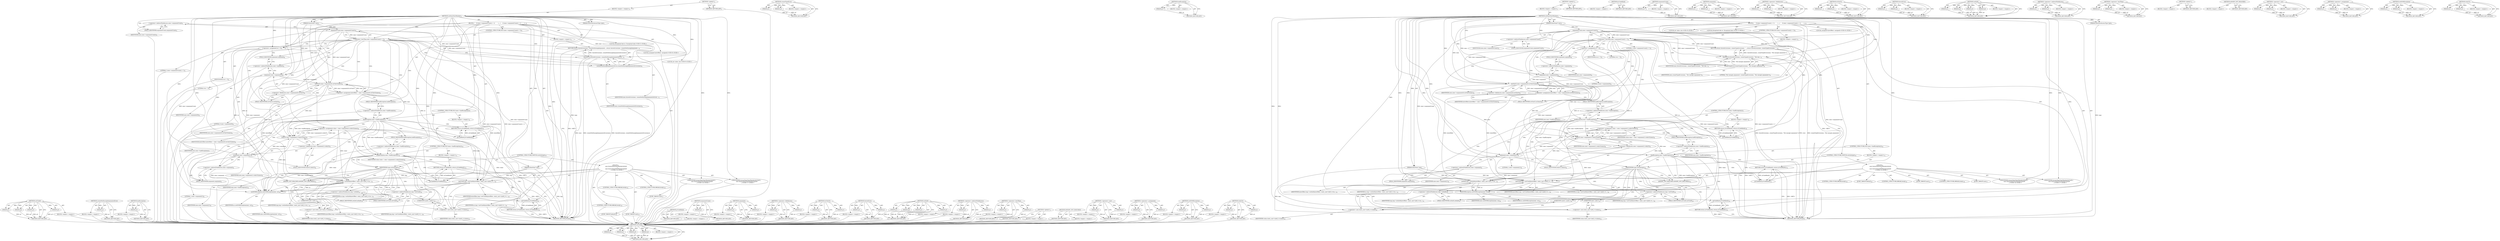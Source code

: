 digraph "toInt32" {
vulnerable_205 [label=<(METHOD,setUint8)>];
vulnerable_206 [label=<(PARAM,p1)>];
vulnerable_207 [label=<(PARAM,p2)>];
vulnerable_208 [label=<(PARAM,p3)>];
vulnerable_209 [label=<(PARAM,p4)>];
vulnerable_210 [label=<(BLOCK,&lt;empty&gt;,&lt;empty&gt;)>];
vulnerable_211 [label=<(METHOD_RETURN,ANY)>];
vulnerable_156 [label=<(METHOD,createTypeError)>];
vulnerable_157 [label=<(PARAM,p1)>];
vulnerable_158 [label=<(PARAM,p2)>];
vulnerable_159 [label=<(BLOCK,&lt;empty&gt;,&lt;empty&gt;)>];
vulnerable_160 [label=<(METHOD_RETURN,ANY)>];
vulnerable_181 [label=<(METHOD,hadException)>];
vulnerable_182 [label=<(PARAM,p1)>];
vulnerable_183 [label=<(BLOCK,&lt;empty&gt;,&lt;empty&gt;)>];
vulnerable_184 [label=<(METHOD_RETURN,ANY)>];
vulnerable_6 [label=<(METHOD,&lt;global&gt;)<SUB>1</SUB>>];
vulnerable_7 [label=<(BLOCK,&lt;empty&gt;,&lt;empty&gt;)<SUB>1</SUB>>];
vulnerable_8 [label=<(METHOD,setDataViewMember)<SUB>1</SUB>>];
vulnerable_9 [label=<(PARAM,ExecState* exec)<SUB>1</SUB>>];
vulnerable_10 [label=<(PARAM,DataView* imp)<SUB>1</SUB>>];
vulnerable_11 [label=<(PARAM,DataViewAccessType type)<SUB>1</SUB>>];
vulnerable_12 [label=<(BLOCK,{
     if (exec-&gt;argumentCount() &lt; 2)
        r...,{
     if (exec-&gt;argumentCount() &lt; 2)
        r...)<SUB>2</SUB>>];
vulnerable_13 [label=<(CONTROL_STRUCTURE,IF,if (exec-&gt;argumentCount() &lt; 2))<SUB>3</SUB>>];
vulnerable_14 [label=<(&lt;operator&gt;.lessThan,exec-&gt;argumentCount() &lt; 2)<SUB>3</SUB>>];
vulnerable_15 [label=<(argumentCount,exec-&gt;argumentCount())<SUB>3</SUB>>];
vulnerable_16 [label=<(&lt;operator&gt;.indirectFieldAccess,exec-&gt;argumentCount)<SUB>3</SUB>>];
vulnerable_17 [label=<(IDENTIFIER,exec,exec-&gt;argumentCount())<SUB>3</SUB>>];
vulnerable_18 [label=<(FIELD_IDENTIFIER,argumentCount,argumentCount)<SUB>3</SUB>>];
vulnerable_19 [label=<(LITERAL,2,exec-&gt;argumentCount() &lt; 2)<SUB>3</SUB>>];
vulnerable_20 [label=<(BLOCK,&lt;empty&gt;,&lt;empty&gt;)<SUB>4</SUB>>];
vulnerable_21 [label=<(RETURN,return throwError(exec, createTypeError(exec, &quot;...,return throwError(exec, createTypeError(exec, &quot;...)<SUB>4</SUB>>];
vulnerable_22 [label=<(throwError,throwError(exec, createTypeError(exec, &quot;Not eno...)<SUB>4</SUB>>];
vulnerable_23 [label=<(IDENTIFIER,exec,throwError(exec, createTypeError(exec, &quot;Not eno...)<SUB>4</SUB>>];
vulnerable_24 [label=<(createTypeError,createTypeError(exec, &quot;Not enough arguments&quot;))<SUB>4</SUB>>];
vulnerable_25 [label=<(IDENTIFIER,exec,createTypeError(exec, &quot;Not enough arguments&quot;))<SUB>4</SUB>>];
vulnerable_26 [label=<(LITERAL,&quot;Not enough arguments&quot;,createTypeError(exec, &quot;Not enough arguments&quot;))<SUB>4</SUB>>];
vulnerable_27 [label="<(LOCAL,ExceptionCode ec: ExceptionCode)<SUB>5</SUB>>"];
vulnerable_28 [label=<(&lt;operator&gt;.assignment,ec = 0)<SUB>5</SUB>>];
vulnerable_29 [label=<(IDENTIFIER,ec,ec = 0)<SUB>5</SUB>>];
vulnerable_30 [label=<(LITERAL,0,ec = 0)<SUB>5</SUB>>];
vulnerable_31 [label="<(LOCAL,unsigned byteOffset: unsigned)<SUB>6</SUB>>"];
vulnerable_32 [label=<(&lt;operator&gt;.assignment,byteOffset = exec-&gt;argument(0).toUInt32(exec))<SUB>6</SUB>>];
vulnerable_33 [label=<(IDENTIFIER,byteOffset,byteOffset = exec-&gt;argument(0).toUInt32(exec))<SUB>6</SUB>>];
vulnerable_34 [label=<(toUInt32,exec-&gt;argument(0).toUInt32(exec))<SUB>6</SUB>>];
vulnerable_35 [label=<(&lt;operator&gt;.fieldAccess,exec-&gt;argument(0).toUInt32)<SUB>6</SUB>>];
vulnerable_36 [label=<(argument,exec-&gt;argument(0))<SUB>6</SUB>>];
vulnerable_37 [label=<(&lt;operator&gt;.indirectFieldAccess,exec-&gt;argument)<SUB>6</SUB>>];
vulnerable_38 [label=<(IDENTIFIER,exec,exec-&gt;argument(0))<SUB>6</SUB>>];
vulnerable_39 [label=<(FIELD_IDENTIFIER,argument,argument)<SUB>6</SUB>>];
vulnerable_40 [label=<(LITERAL,0,exec-&gt;argument(0))<SUB>6</SUB>>];
vulnerable_41 [label=<(FIELD_IDENTIFIER,toUInt32,toUInt32)<SUB>6</SUB>>];
vulnerable_42 [label=<(IDENTIFIER,exec,exec-&gt;argument(0).toUInt32(exec))<SUB>6</SUB>>];
vulnerable_43 [label=<(CONTROL_STRUCTURE,IF,if (exec-&gt;hadException()))<SUB>7</SUB>>];
vulnerable_44 [label=<(hadException,exec-&gt;hadException())<SUB>7</SUB>>];
vulnerable_45 [label=<(&lt;operator&gt;.indirectFieldAccess,exec-&gt;hadException)<SUB>7</SUB>>];
vulnerable_46 [label=<(IDENTIFIER,exec,exec-&gt;hadException())<SUB>7</SUB>>];
vulnerable_47 [label=<(FIELD_IDENTIFIER,hadException,hadException)<SUB>7</SUB>>];
vulnerable_48 [label=<(BLOCK,&lt;empty&gt;,&lt;empty&gt;)<SUB>8</SUB>>];
vulnerable_49 [label=<(RETURN,return jsUndefined();,return jsUndefined();)<SUB>8</SUB>>];
vulnerable_50 [label=<(jsUndefined,jsUndefined())<SUB>8</SUB>>];
vulnerable_51 [label="<(LOCAL,int value: int)<SUB>9</SUB>>"];
vulnerable_52 [label=<(&lt;operator&gt;.assignment,value = exec-&gt;argument(1).toInt32(exec))<SUB>9</SUB>>];
vulnerable_53 [label=<(IDENTIFIER,value,value = exec-&gt;argument(1).toInt32(exec))<SUB>9</SUB>>];
vulnerable_54 [label=<(toInt32,exec-&gt;argument(1).toInt32(exec))<SUB>9</SUB>>];
vulnerable_55 [label=<(&lt;operator&gt;.fieldAccess,exec-&gt;argument(1).toInt32)<SUB>9</SUB>>];
vulnerable_56 [label=<(argument,exec-&gt;argument(1))<SUB>9</SUB>>];
vulnerable_57 [label=<(&lt;operator&gt;.indirectFieldAccess,exec-&gt;argument)<SUB>9</SUB>>];
vulnerable_58 [label=<(IDENTIFIER,exec,exec-&gt;argument(1))<SUB>9</SUB>>];
vulnerable_59 [label=<(FIELD_IDENTIFIER,argument,argument)<SUB>9</SUB>>];
vulnerable_60 [label=<(LITERAL,1,exec-&gt;argument(1))<SUB>9</SUB>>];
vulnerable_61 [label=<(FIELD_IDENTIFIER,toInt32,toInt32)<SUB>9</SUB>>];
vulnerable_62 [label=<(IDENTIFIER,exec,exec-&gt;argument(1).toInt32(exec))<SUB>9</SUB>>];
vulnerable_63 [label=<(CONTROL_STRUCTURE,IF,if (exec-&gt;hadException()))<SUB>10</SUB>>];
vulnerable_64 [label=<(hadException,exec-&gt;hadException())<SUB>10</SUB>>];
vulnerable_65 [label=<(&lt;operator&gt;.indirectFieldAccess,exec-&gt;hadException)<SUB>10</SUB>>];
vulnerable_66 [label=<(IDENTIFIER,exec,exec-&gt;hadException())<SUB>10</SUB>>];
vulnerable_67 [label=<(FIELD_IDENTIFIER,hadException,hadException)<SUB>10</SUB>>];
vulnerable_68 [label=<(BLOCK,&lt;empty&gt;,&lt;empty&gt;)<SUB>11</SUB>>];
vulnerable_69 [label=<(RETURN,return jsUndefined();,return jsUndefined();)<SUB>11</SUB>>];
vulnerable_70 [label=<(jsUndefined,jsUndefined())<SUB>11</SUB>>];
vulnerable_71 [label=<(CONTROL_STRUCTURE,SWITCH,switch(type))<SUB>13</SUB>>];
vulnerable_72 [label=<(IDENTIFIER,type,switch(type))<SUB>13</SUB>>];
vulnerable_73 [label="<(BLOCK,{
    case AccessDataViewMemberAsInt8:
        ...,{
    case AccessDataViewMemberAsInt8:
        ...)<SUB>13</SUB>>"];
vulnerable_74 [label=<(JUMP_TARGET,case)<SUB>14</SUB>>];
vulnerable_75 [label="<(IDENTIFIER,AccessDataViewMemberAsInt8,{
    case AccessDataViewMemberAsInt8:
        ...)<SUB>14</SUB>>"];
vulnerable_76 [label=<(setInt8,imp-&gt;setInt8(byteOffset, static_cast&lt;int8_t&gt;(va...)<SUB>15</SUB>>];
vulnerable_77 [label=<(&lt;operator&gt;.indirectFieldAccess,imp-&gt;setInt8)<SUB>15</SUB>>];
vulnerable_78 [label=<(IDENTIFIER,imp,imp-&gt;setInt8(byteOffset, static_cast&lt;int8_t&gt;(va...)<SUB>15</SUB>>];
vulnerable_79 [label=<(FIELD_IDENTIFIER,setInt8,setInt8)<SUB>15</SUB>>];
vulnerable_80 [label=<(IDENTIFIER,byteOffset,imp-&gt;setInt8(byteOffset, static_cast&lt;int8_t&gt;(va...)<SUB>15</SUB>>];
vulnerable_81 [label=<(&lt;operator&gt;.cast,static_cast&lt;int8_t&gt;(value))<SUB>15</SUB>>];
vulnerable_82 [label=<(UNKNOWN,int8_t,int8_t)<SUB>15</SUB>>];
vulnerable_83 [label=<(IDENTIFIER,value,static_cast&lt;int8_t&gt;(value))<SUB>15</SUB>>];
vulnerable_84 [label=<(IDENTIFIER,ec,imp-&gt;setInt8(byteOffset, static_cast&lt;int8_t&gt;(va...)<SUB>15</SUB>>];
vulnerable_85 [label=<(CONTROL_STRUCTURE,BREAK,break;)<SUB>16</SUB>>];
vulnerable_86 [label=<(JUMP_TARGET,case)<SUB>17</SUB>>];
vulnerable_87 [label="<(IDENTIFIER,AccessDataViewMemberAsUint8,{
    case AccessDataViewMemberAsInt8:
        ...)<SUB>17</SUB>>"];
vulnerable_88 [label=<(setUint8,imp-&gt;setUint8(byteOffset, static_cast&lt;uint8_t&gt;(...)<SUB>18</SUB>>];
vulnerable_89 [label=<(&lt;operator&gt;.indirectFieldAccess,imp-&gt;setUint8)<SUB>18</SUB>>];
vulnerable_90 [label=<(IDENTIFIER,imp,imp-&gt;setUint8(byteOffset, static_cast&lt;uint8_t&gt;(...)<SUB>18</SUB>>];
vulnerable_91 [label=<(FIELD_IDENTIFIER,setUint8,setUint8)<SUB>18</SUB>>];
vulnerable_92 [label=<(IDENTIFIER,byteOffset,imp-&gt;setUint8(byteOffset, static_cast&lt;uint8_t&gt;(...)<SUB>18</SUB>>];
vulnerable_93 [label=<(&lt;operator&gt;.cast,static_cast&lt;uint8_t&gt;(value))<SUB>18</SUB>>];
vulnerable_94 [label=<(UNKNOWN,uint8_t,uint8_t)<SUB>18</SUB>>];
vulnerable_95 [label=<(IDENTIFIER,value,static_cast&lt;uint8_t&gt;(value))<SUB>18</SUB>>];
vulnerable_96 [label=<(IDENTIFIER,ec,imp-&gt;setUint8(byteOffset, static_cast&lt;uint8_t&gt;(...)<SUB>18</SUB>>];
vulnerable_97 [label=<(CONTROL_STRUCTURE,BREAK,break;)<SUB>19</SUB>>];
vulnerable_98 [label=<(JUMP_TARGET,default)<SUB>20</SUB>>];
vulnerable_99 [label=<(ASSERT_NOT_REACHED,ASSERT_NOT_REACHED())<SUB>21</SUB>>];
vulnerable_100 [label=<(CONTROL_STRUCTURE,BREAK,break;)<SUB>22</SUB>>];
vulnerable_101 [label=<(setDOMException,setDOMException(exec, ec))<SUB>24</SUB>>];
vulnerable_102 [label=<(IDENTIFIER,exec,setDOMException(exec, ec))<SUB>24</SUB>>];
vulnerable_103 [label=<(IDENTIFIER,ec,setDOMException(exec, ec))<SUB>24</SUB>>];
vulnerable_104 [label=<(RETURN,return jsUndefined();,return jsUndefined();)<SUB>25</SUB>>];
vulnerable_105 [label=<(jsUndefined,jsUndefined())<SUB>25</SUB>>];
vulnerable_106 [label=<(METHOD_RETURN,JSValue)<SUB>1</SUB>>];
vulnerable_108 [label=<(METHOD_RETURN,ANY)<SUB>1</SUB>>];
vulnerable_185 [label=<(METHOD,jsUndefined)>];
vulnerable_186 [label=<(BLOCK,&lt;empty&gt;,&lt;empty&gt;)>];
vulnerable_187 [label=<(METHOD_RETURN,ANY)>];
vulnerable_142 [label=<(METHOD,argumentCount)>];
vulnerable_143 [label=<(PARAM,p1)>];
vulnerable_144 [label=<(BLOCK,&lt;empty&gt;,&lt;empty&gt;)>];
vulnerable_145 [label=<(METHOD_RETURN,ANY)>];
vulnerable_176 [label=<(METHOD,argument)>];
vulnerable_177 [label=<(PARAM,p1)>];
vulnerable_178 [label=<(PARAM,p2)>];
vulnerable_179 [label=<(BLOCK,&lt;empty&gt;,&lt;empty&gt;)>];
vulnerable_180 [label=<(METHOD_RETURN,ANY)>];
vulnerable_171 [label=<(METHOD,&lt;operator&gt;.fieldAccess)>];
vulnerable_172 [label=<(PARAM,p1)>];
vulnerable_173 [label=<(PARAM,p2)>];
vulnerable_174 [label=<(BLOCK,&lt;empty&gt;,&lt;empty&gt;)>];
vulnerable_175 [label=<(METHOD_RETURN,ANY)>];
vulnerable_166 [label=<(METHOD,toUInt32)>];
vulnerable_167 [label=<(PARAM,p1)>];
vulnerable_168 [label=<(PARAM,p2)>];
vulnerable_169 [label=<(BLOCK,&lt;empty&gt;,&lt;empty&gt;)>];
vulnerable_170 [label=<(METHOD_RETURN,ANY)>];
vulnerable_151 [label=<(METHOD,throwError)>];
vulnerable_152 [label=<(PARAM,p1)>];
vulnerable_153 [label=<(PARAM,p2)>];
vulnerable_154 [label=<(BLOCK,&lt;empty&gt;,&lt;empty&gt;)>];
vulnerable_155 [label=<(METHOD_RETURN,ANY)>];
vulnerable_193 [label=<(METHOD,setInt8)>];
vulnerable_194 [label=<(PARAM,p1)>];
vulnerable_195 [label=<(PARAM,p2)>];
vulnerable_196 [label=<(PARAM,p3)>];
vulnerable_197 [label=<(PARAM,p4)>];
vulnerable_198 [label=<(BLOCK,&lt;empty&gt;,&lt;empty&gt;)>];
vulnerable_199 [label=<(METHOD_RETURN,ANY)>];
vulnerable_146 [label=<(METHOD,&lt;operator&gt;.indirectFieldAccess)>];
vulnerable_147 [label=<(PARAM,p1)>];
vulnerable_148 [label=<(PARAM,p2)>];
vulnerable_149 [label=<(BLOCK,&lt;empty&gt;,&lt;empty&gt;)>];
vulnerable_150 [label=<(METHOD_RETURN,ANY)>];
vulnerable_137 [label=<(METHOD,&lt;operator&gt;.lessThan)>];
vulnerable_138 [label=<(PARAM,p1)>];
vulnerable_139 [label=<(PARAM,p2)>];
vulnerable_140 [label=<(BLOCK,&lt;empty&gt;,&lt;empty&gt;)>];
vulnerable_141 [label=<(METHOD_RETURN,ANY)>];
vulnerable_131 [label=<(METHOD,&lt;global&gt;)<SUB>1</SUB>>];
vulnerable_132 [label=<(BLOCK,&lt;empty&gt;,&lt;empty&gt;)>];
vulnerable_133 [label=<(METHOD_RETURN,ANY)>];
vulnerable_212 [label=<(METHOD,ASSERT_NOT_REACHED)>];
vulnerable_213 [label=<(BLOCK,&lt;empty&gt;,&lt;empty&gt;)>];
vulnerable_214 [label=<(METHOD_RETURN,ANY)>];
vulnerable_200 [label=<(METHOD,&lt;operator&gt;.cast)>];
vulnerable_201 [label=<(PARAM,p1)>];
vulnerable_202 [label=<(PARAM,p2)>];
vulnerable_203 [label=<(BLOCK,&lt;empty&gt;,&lt;empty&gt;)>];
vulnerable_204 [label=<(METHOD_RETURN,ANY)>];
vulnerable_161 [label=<(METHOD,&lt;operator&gt;.assignment)>];
vulnerable_162 [label=<(PARAM,p1)>];
vulnerable_163 [label=<(PARAM,p2)>];
vulnerable_164 [label=<(BLOCK,&lt;empty&gt;,&lt;empty&gt;)>];
vulnerable_165 [label=<(METHOD_RETURN,ANY)>];
vulnerable_215 [label=<(METHOD,setDOMException)>];
vulnerable_216 [label=<(PARAM,p1)>];
vulnerable_217 [label=<(PARAM,p2)>];
vulnerable_218 [label=<(BLOCK,&lt;empty&gt;,&lt;empty&gt;)>];
vulnerable_219 [label=<(METHOD_RETURN,ANY)>];
vulnerable_188 [label=<(METHOD,toInt32)>];
vulnerable_189 [label=<(PARAM,p1)>];
vulnerable_190 [label=<(PARAM,p2)>];
vulnerable_191 [label=<(BLOCK,&lt;empty&gt;,&lt;empty&gt;)>];
vulnerable_192 [label=<(METHOD_RETURN,ANY)>];
fixed_201 [label=<(METHOD,setUint8)>];
fixed_202 [label=<(PARAM,p1)>];
fixed_203 [label=<(PARAM,p2)>];
fixed_204 [label=<(PARAM,p3)>];
fixed_205 [label=<(PARAM,p4)>];
fixed_206 [label=<(BLOCK,&lt;empty&gt;,&lt;empty&gt;)>];
fixed_207 [label=<(METHOD_RETURN,ANY)>];
fixed_153 [label=<(METHOD,createNotEnoughArgumentsError)>];
fixed_154 [label=<(PARAM,p1)>];
fixed_155 [label=<(BLOCK,&lt;empty&gt;,&lt;empty&gt;)>];
fixed_156 [label=<(METHOD_RETURN,ANY)>];
fixed_177 [label=<(METHOD,hadException)>];
fixed_178 [label=<(PARAM,p1)>];
fixed_179 [label=<(BLOCK,&lt;empty&gt;,&lt;empty&gt;)>];
fixed_180 [label=<(METHOD_RETURN,ANY)>];
fixed_6 [label=<(METHOD,&lt;global&gt;)<SUB>1</SUB>>];
fixed_7 [label=<(BLOCK,&lt;empty&gt;,&lt;empty&gt;)<SUB>1</SUB>>];
fixed_8 [label=<(METHOD,setDataViewMember)<SUB>1</SUB>>];
fixed_9 [label=<(PARAM,ExecState* exec)<SUB>1</SUB>>];
fixed_10 [label=<(PARAM,DataView* imp)<SUB>1</SUB>>];
fixed_11 [label=<(PARAM,DataViewAccessType type)<SUB>1</SUB>>];
fixed_12 [label=<(BLOCK,{
     if (exec-&gt;argumentCount() &lt; 2)
        r...,{
     if (exec-&gt;argumentCount() &lt; 2)
        r...)<SUB>2</SUB>>];
fixed_13 [label=<(CONTROL_STRUCTURE,IF,if (exec-&gt;argumentCount() &lt; 2))<SUB>3</SUB>>];
fixed_14 [label=<(&lt;operator&gt;.lessThan,exec-&gt;argumentCount() &lt; 2)<SUB>3</SUB>>];
fixed_15 [label=<(argumentCount,exec-&gt;argumentCount())<SUB>3</SUB>>];
fixed_16 [label=<(&lt;operator&gt;.indirectFieldAccess,exec-&gt;argumentCount)<SUB>3</SUB>>];
fixed_17 [label=<(IDENTIFIER,exec,exec-&gt;argumentCount())<SUB>3</SUB>>];
fixed_18 [label=<(FIELD_IDENTIFIER,argumentCount,argumentCount)<SUB>3</SUB>>];
fixed_19 [label=<(LITERAL,2,exec-&gt;argumentCount() &lt; 2)<SUB>3</SUB>>];
fixed_20 [label=<(BLOCK,&lt;empty&gt;,&lt;empty&gt;)<SUB>4</SUB>>];
fixed_21 [label=<(RETURN,return throwError(exec, createNotEnoughArgument...,return throwError(exec, createNotEnoughArgument...)<SUB>4</SUB>>];
fixed_22 [label=<(throwError,throwError(exec, createNotEnoughArgumentsError(...)<SUB>4</SUB>>];
fixed_23 [label=<(IDENTIFIER,exec,throwError(exec, createNotEnoughArgumentsError(...)<SUB>4</SUB>>];
fixed_24 [label=<(createNotEnoughArgumentsError,createNotEnoughArgumentsError(exec))<SUB>4</SUB>>];
fixed_25 [label=<(IDENTIFIER,exec,createNotEnoughArgumentsError(exec))<SUB>4</SUB>>];
fixed_26 [label="<(LOCAL,ExceptionCode ec: ExceptionCode)<SUB>5</SUB>>"];
fixed_27 [label=<(&lt;operator&gt;.assignment,ec = 0)<SUB>5</SUB>>];
fixed_28 [label=<(IDENTIFIER,ec,ec = 0)<SUB>5</SUB>>];
fixed_29 [label=<(LITERAL,0,ec = 0)<SUB>5</SUB>>];
fixed_30 [label="<(LOCAL,unsigned byteOffset: unsigned)<SUB>6</SUB>>"];
fixed_31 [label=<(&lt;operator&gt;.assignment,byteOffset = exec-&gt;argument(0).toUInt32(exec))<SUB>6</SUB>>];
fixed_32 [label=<(IDENTIFIER,byteOffset,byteOffset = exec-&gt;argument(0).toUInt32(exec))<SUB>6</SUB>>];
fixed_33 [label=<(toUInt32,exec-&gt;argument(0).toUInt32(exec))<SUB>6</SUB>>];
fixed_34 [label=<(&lt;operator&gt;.fieldAccess,exec-&gt;argument(0).toUInt32)<SUB>6</SUB>>];
fixed_35 [label=<(argument,exec-&gt;argument(0))<SUB>6</SUB>>];
fixed_36 [label=<(&lt;operator&gt;.indirectFieldAccess,exec-&gt;argument)<SUB>6</SUB>>];
fixed_37 [label=<(IDENTIFIER,exec,exec-&gt;argument(0))<SUB>6</SUB>>];
fixed_38 [label=<(FIELD_IDENTIFIER,argument,argument)<SUB>6</SUB>>];
fixed_39 [label=<(LITERAL,0,exec-&gt;argument(0))<SUB>6</SUB>>];
fixed_40 [label=<(FIELD_IDENTIFIER,toUInt32,toUInt32)<SUB>6</SUB>>];
fixed_41 [label=<(IDENTIFIER,exec,exec-&gt;argument(0).toUInt32(exec))<SUB>6</SUB>>];
fixed_42 [label=<(CONTROL_STRUCTURE,IF,if (exec-&gt;hadException()))<SUB>7</SUB>>];
fixed_43 [label=<(hadException,exec-&gt;hadException())<SUB>7</SUB>>];
fixed_44 [label=<(&lt;operator&gt;.indirectFieldAccess,exec-&gt;hadException)<SUB>7</SUB>>];
fixed_45 [label=<(IDENTIFIER,exec,exec-&gt;hadException())<SUB>7</SUB>>];
fixed_46 [label=<(FIELD_IDENTIFIER,hadException,hadException)<SUB>7</SUB>>];
fixed_47 [label=<(BLOCK,&lt;empty&gt;,&lt;empty&gt;)<SUB>8</SUB>>];
fixed_48 [label=<(RETURN,return jsUndefined();,return jsUndefined();)<SUB>8</SUB>>];
fixed_49 [label=<(jsUndefined,jsUndefined())<SUB>8</SUB>>];
fixed_50 [label="<(LOCAL,int value: int)<SUB>9</SUB>>"];
fixed_51 [label=<(&lt;operator&gt;.assignment,value = exec-&gt;argument(1).toInt32(exec))<SUB>9</SUB>>];
fixed_52 [label=<(IDENTIFIER,value,value = exec-&gt;argument(1).toInt32(exec))<SUB>9</SUB>>];
fixed_53 [label=<(toInt32,exec-&gt;argument(1).toInt32(exec))<SUB>9</SUB>>];
fixed_54 [label=<(&lt;operator&gt;.fieldAccess,exec-&gt;argument(1).toInt32)<SUB>9</SUB>>];
fixed_55 [label=<(argument,exec-&gt;argument(1))<SUB>9</SUB>>];
fixed_56 [label=<(&lt;operator&gt;.indirectFieldAccess,exec-&gt;argument)<SUB>9</SUB>>];
fixed_57 [label=<(IDENTIFIER,exec,exec-&gt;argument(1))<SUB>9</SUB>>];
fixed_58 [label=<(FIELD_IDENTIFIER,argument,argument)<SUB>9</SUB>>];
fixed_59 [label=<(LITERAL,1,exec-&gt;argument(1))<SUB>9</SUB>>];
fixed_60 [label=<(FIELD_IDENTIFIER,toInt32,toInt32)<SUB>9</SUB>>];
fixed_61 [label=<(IDENTIFIER,exec,exec-&gt;argument(1).toInt32(exec))<SUB>9</SUB>>];
fixed_62 [label=<(CONTROL_STRUCTURE,IF,if (exec-&gt;hadException()))<SUB>10</SUB>>];
fixed_63 [label=<(hadException,exec-&gt;hadException())<SUB>10</SUB>>];
fixed_64 [label=<(&lt;operator&gt;.indirectFieldAccess,exec-&gt;hadException)<SUB>10</SUB>>];
fixed_65 [label=<(IDENTIFIER,exec,exec-&gt;hadException())<SUB>10</SUB>>];
fixed_66 [label=<(FIELD_IDENTIFIER,hadException,hadException)<SUB>10</SUB>>];
fixed_67 [label=<(BLOCK,&lt;empty&gt;,&lt;empty&gt;)<SUB>11</SUB>>];
fixed_68 [label=<(RETURN,return jsUndefined();,return jsUndefined();)<SUB>11</SUB>>];
fixed_69 [label=<(jsUndefined,jsUndefined())<SUB>11</SUB>>];
fixed_70 [label=<(CONTROL_STRUCTURE,SWITCH,switch(type))<SUB>13</SUB>>];
fixed_71 [label=<(IDENTIFIER,type,switch(type))<SUB>13</SUB>>];
fixed_72 [label="<(BLOCK,{
    case AccessDataViewMemberAsInt8:
        ...,{
    case AccessDataViewMemberAsInt8:
        ...)<SUB>13</SUB>>"];
fixed_73 [label=<(JUMP_TARGET,case)<SUB>14</SUB>>];
fixed_74 [label="<(IDENTIFIER,AccessDataViewMemberAsInt8,{
    case AccessDataViewMemberAsInt8:
        ...)<SUB>14</SUB>>"];
fixed_75 [label=<(setInt8,imp-&gt;setInt8(byteOffset, static_cast&lt;int8_t&gt;(va...)<SUB>15</SUB>>];
fixed_76 [label=<(&lt;operator&gt;.indirectFieldAccess,imp-&gt;setInt8)<SUB>15</SUB>>];
fixed_77 [label=<(IDENTIFIER,imp,imp-&gt;setInt8(byteOffset, static_cast&lt;int8_t&gt;(va...)<SUB>15</SUB>>];
fixed_78 [label=<(FIELD_IDENTIFIER,setInt8,setInt8)<SUB>15</SUB>>];
fixed_79 [label=<(IDENTIFIER,byteOffset,imp-&gt;setInt8(byteOffset, static_cast&lt;int8_t&gt;(va...)<SUB>15</SUB>>];
fixed_80 [label=<(&lt;operator&gt;.cast,static_cast&lt;int8_t&gt;(value))<SUB>15</SUB>>];
fixed_81 [label=<(UNKNOWN,int8_t,int8_t)<SUB>15</SUB>>];
fixed_82 [label=<(IDENTIFIER,value,static_cast&lt;int8_t&gt;(value))<SUB>15</SUB>>];
fixed_83 [label=<(IDENTIFIER,ec,imp-&gt;setInt8(byteOffset, static_cast&lt;int8_t&gt;(va...)<SUB>15</SUB>>];
fixed_84 [label=<(CONTROL_STRUCTURE,BREAK,break;)<SUB>16</SUB>>];
fixed_85 [label=<(JUMP_TARGET,case)<SUB>17</SUB>>];
fixed_86 [label="<(IDENTIFIER,AccessDataViewMemberAsUint8,{
    case AccessDataViewMemberAsInt8:
        ...)<SUB>17</SUB>>"];
fixed_87 [label=<(setUint8,imp-&gt;setUint8(byteOffset, static_cast&lt;uint8_t&gt;(...)<SUB>18</SUB>>];
fixed_88 [label=<(&lt;operator&gt;.indirectFieldAccess,imp-&gt;setUint8)<SUB>18</SUB>>];
fixed_89 [label=<(IDENTIFIER,imp,imp-&gt;setUint8(byteOffset, static_cast&lt;uint8_t&gt;(...)<SUB>18</SUB>>];
fixed_90 [label=<(FIELD_IDENTIFIER,setUint8,setUint8)<SUB>18</SUB>>];
fixed_91 [label=<(IDENTIFIER,byteOffset,imp-&gt;setUint8(byteOffset, static_cast&lt;uint8_t&gt;(...)<SUB>18</SUB>>];
fixed_92 [label=<(&lt;operator&gt;.cast,static_cast&lt;uint8_t&gt;(value))<SUB>18</SUB>>];
fixed_93 [label=<(UNKNOWN,uint8_t,uint8_t)<SUB>18</SUB>>];
fixed_94 [label=<(IDENTIFIER,value,static_cast&lt;uint8_t&gt;(value))<SUB>18</SUB>>];
fixed_95 [label=<(IDENTIFIER,ec,imp-&gt;setUint8(byteOffset, static_cast&lt;uint8_t&gt;(...)<SUB>18</SUB>>];
fixed_96 [label=<(CONTROL_STRUCTURE,BREAK,break;)<SUB>19</SUB>>];
fixed_97 [label=<(JUMP_TARGET,default)<SUB>20</SUB>>];
fixed_98 [label=<(ASSERT_NOT_REACHED,ASSERT_NOT_REACHED())<SUB>21</SUB>>];
fixed_99 [label=<(CONTROL_STRUCTURE,BREAK,break;)<SUB>22</SUB>>];
fixed_100 [label=<(setDOMException,setDOMException(exec, ec))<SUB>24</SUB>>];
fixed_101 [label=<(IDENTIFIER,exec,setDOMException(exec, ec))<SUB>24</SUB>>];
fixed_102 [label=<(IDENTIFIER,ec,setDOMException(exec, ec))<SUB>24</SUB>>];
fixed_103 [label=<(RETURN,return jsUndefined();,return jsUndefined();)<SUB>25</SUB>>];
fixed_104 [label=<(jsUndefined,jsUndefined())<SUB>25</SUB>>];
fixed_105 [label=<(METHOD_RETURN,JSValue)<SUB>1</SUB>>];
fixed_107 [label=<(METHOD_RETURN,ANY)<SUB>1</SUB>>];
fixed_181 [label=<(METHOD,jsUndefined)>];
fixed_182 [label=<(BLOCK,&lt;empty&gt;,&lt;empty&gt;)>];
fixed_183 [label=<(METHOD_RETURN,ANY)>];
fixed_139 [label=<(METHOD,argumentCount)>];
fixed_140 [label=<(PARAM,p1)>];
fixed_141 [label=<(BLOCK,&lt;empty&gt;,&lt;empty&gt;)>];
fixed_142 [label=<(METHOD_RETURN,ANY)>];
fixed_172 [label=<(METHOD,argument)>];
fixed_173 [label=<(PARAM,p1)>];
fixed_174 [label=<(PARAM,p2)>];
fixed_175 [label=<(BLOCK,&lt;empty&gt;,&lt;empty&gt;)>];
fixed_176 [label=<(METHOD_RETURN,ANY)>];
fixed_167 [label=<(METHOD,&lt;operator&gt;.fieldAccess)>];
fixed_168 [label=<(PARAM,p1)>];
fixed_169 [label=<(PARAM,p2)>];
fixed_170 [label=<(BLOCK,&lt;empty&gt;,&lt;empty&gt;)>];
fixed_171 [label=<(METHOD_RETURN,ANY)>];
fixed_162 [label=<(METHOD,toUInt32)>];
fixed_163 [label=<(PARAM,p1)>];
fixed_164 [label=<(PARAM,p2)>];
fixed_165 [label=<(BLOCK,&lt;empty&gt;,&lt;empty&gt;)>];
fixed_166 [label=<(METHOD_RETURN,ANY)>];
fixed_148 [label=<(METHOD,throwError)>];
fixed_149 [label=<(PARAM,p1)>];
fixed_150 [label=<(PARAM,p2)>];
fixed_151 [label=<(BLOCK,&lt;empty&gt;,&lt;empty&gt;)>];
fixed_152 [label=<(METHOD_RETURN,ANY)>];
fixed_189 [label=<(METHOD,setInt8)>];
fixed_190 [label=<(PARAM,p1)>];
fixed_191 [label=<(PARAM,p2)>];
fixed_192 [label=<(PARAM,p3)>];
fixed_193 [label=<(PARAM,p4)>];
fixed_194 [label=<(BLOCK,&lt;empty&gt;,&lt;empty&gt;)>];
fixed_195 [label=<(METHOD_RETURN,ANY)>];
fixed_143 [label=<(METHOD,&lt;operator&gt;.indirectFieldAccess)>];
fixed_144 [label=<(PARAM,p1)>];
fixed_145 [label=<(PARAM,p2)>];
fixed_146 [label=<(BLOCK,&lt;empty&gt;,&lt;empty&gt;)>];
fixed_147 [label=<(METHOD_RETURN,ANY)>];
fixed_134 [label=<(METHOD,&lt;operator&gt;.lessThan)>];
fixed_135 [label=<(PARAM,p1)>];
fixed_136 [label=<(PARAM,p2)>];
fixed_137 [label=<(BLOCK,&lt;empty&gt;,&lt;empty&gt;)>];
fixed_138 [label=<(METHOD_RETURN,ANY)>];
fixed_128 [label=<(METHOD,&lt;global&gt;)<SUB>1</SUB>>];
fixed_129 [label=<(BLOCK,&lt;empty&gt;,&lt;empty&gt;)>];
fixed_130 [label=<(METHOD_RETURN,ANY)>];
fixed_208 [label=<(METHOD,ASSERT_NOT_REACHED)>];
fixed_209 [label=<(BLOCK,&lt;empty&gt;,&lt;empty&gt;)>];
fixed_210 [label=<(METHOD_RETURN,ANY)>];
fixed_196 [label=<(METHOD,&lt;operator&gt;.cast)>];
fixed_197 [label=<(PARAM,p1)>];
fixed_198 [label=<(PARAM,p2)>];
fixed_199 [label=<(BLOCK,&lt;empty&gt;,&lt;empty&gt;)>];
fixed_200 [label=<(METHOD_RETURN,ANY)>];
fixed_157 [label=<(METHOD,&lt;operator&gt;.assignment)>];
fixed_158 [label=<(PARAM,p1)>];
fixed_159 [label=<(PARAM,p2)>];
fixed_160 [label=<(BLOCK,&lt;empty&gt;,&lt;empty&gt;)>];
fixed_161 [label=<(METHOD_RETURN,ANY)>];
fixed_211 [label=<(METHOD,setDOMException)>];
fixed_212 [label=<(PARAM,p1)>];
fixed_213 [label=<(PARAM,p2)>];
fixed_214 [label=<(BLOCK,&lt;empty&gt;,&lt;empty&gt;)>];
fixed_215 [label=<(METHOD_RETURN,ANY)>];
fixed_184 [label=<(METHOD,toInt32)>];
fixed_185 [label=<(PARAM,p1)>];
fixed_186 [label=<(PARAM,p2)>];
fixed_187 [label=<(BLOCK,&lt;empty&gt;,&lt;empty&gt;)>];
fixed_188 [label=<(METHOD_RETURN,ANY)>];
vulnerable_205 -> vulnerable_206  [key=0, label="AST: "];
vulnerable_205 -> vulnerable_206  [key=1, label="DDG: "];
vulnerable_205 -> vulnerable_210  [key=0, label="AST: "];
vulnerable_205 -> vulnerable_207  [key=0, label="AST: "];
vulnerable_205 -> vulnerable_207  [key=1, label="DDG: "];
vulnerable_205 -> vulnerable_211  [key=0, label="AST: "];
vulnerable_205 -> vulnerable_211  [key=1, label="CFG: "];
vulnerable_205 -> vulnerable_208  [key=0, label="AST: "];
vulnerable_205 -> vulnerable_208  [key=1, label="DDG: "];
vulnerable_205 -> vulnerable_209  [key=0, label="AST: "];
vulnerable_205 -> vulnerable_209  [key=1, label="DDG: "];
vulnerable_206 -> vulnerable_211  [key=0, label="DDG: p1"];
vulnerable_207 -> vulnerable_211  [key=0, label="DDG: p2"];
vulnerable_208 -> vulnerable_211  [key=0, label="DDG: p3"];
vulnerable_209 -> vulnerable_211  [key=0, label="DDG: p4"];
vulnerable_156 -> vulnerable_157  [key=0, label="AST: "];
vulnerable_156 -> vulnerable_157  [key=1, label="DDG: "];
vulnerable_156 -> vulnerable_159  [key=0, label="AST: "];
vulnerable_156 -> vulnerable_158  [key=0, label="AST: "];
vulnerable_156 -> vulnerable_158  [key=1, label="DDG: "];
vulnerable_156 -> vulnerable_160  [key=0, label="AST: "];
vulnerable_156 -> vulnerable_160  [key=1, label="CFG: "];
vulnerable_157 -> vulnerable_160  [key=0, label="DDG: p1"];
vulnerable_158 -> vulnerable_160  [key=0, label="DDG: p2"];
vulnerable_181 -> vulnerable_182  [key=0, label="AST: "];
vulnerable_181 -> vulnerable_182  [key=1, label="DDG: "];
vulnerable_181 -> vulnerable_183  [key=0, label="AST: "];
vulnerable_181 -> vulnerable_184  [key=0, label="AST: "];
vulnerable_181 -> vulnerable_184  [key=1, label="CFG: "];
vulnerable_182 -> vulnerable_184  [key=0, label="DDG: p1"];
vulnerable_6 -> vulnerable_7  [key=0, label="AST: "];
vulnerable_6 -> vulnerable_108  [key=0, label="AST: "];
vulnerable_6 -> vulnerable_108  [key=1, label="CFG: "];
vulnerable_7 -> vulnerable_8  [key=0, label="AST: "];
vulnerable_8 -> vulnerable_9  [key=0, label="AST: "];
vulnerable_8 -> vulnerable_9  [key=1, label="DDG: "];
vulnerable_8 -> vulnerable_10  [key=0, label="AST: "];
vulnerable_8 -> vulnerable_10  [key=1, label="DDG: "];
vulnerable_8 -> vulnerable_11  [key=0, label="AST: "];
vulnerable_8 -> vulnerable_11  [key=1, label="DDG: "];
vulnerable_8 -> vulnerable_12  [key=0, label="AST: "];
vulnerable_8 -> vulnerable_106  [key=0, label="AST: "];
vulnerable_8 -> vulnerable_18  [key=0, label="CFG: "];
vulnerable_8 -> vulnerable_28  [key=0, label="DDG: "];
vulnerable_8 -> vulnerable_72  [key=0, label="DDG: "];
vulnerable_8 -> vulnerable_101  [key=0, label="DDG: "];
vulnerable_8 -> vulnerable_105  [key=0, label="DDG: "];
vulnerable_8 -> vulnerable_14  [key=0, label="DDG: "];
vulnerable_8 -> vulnerable_34  [key=0, label="DDG: "];
vulnerable_8 -> vulnerable_54  [key=0, label="DDG: "];
vulnerable_8 -> vulnerable_75  [key=0, label="DDG: "];
vulnerable_8 -> vulnerable_87  [key=0, label="DDG: "];
vulnerable_8 -> vulnerable_99  [key=0, label="DDG: "];
vulnerable_8 -> vulnerable_50  [key=0, label="DDG: "];
vulnerable_8 -> vulnerable_70  [key=0, label="DDG: "];
vulnerable_8 -> vulnerable_76  [key=0, label="DDG: "];
vulnerable_8 -> vulnerable_88  [key=0, label="DDG: "];
vulnerable_8 -> vulnerable_22  [key=0, label="DDG: "];
vulnerable_8 -> vulnerable_36  [key=0, label="DDG: "];
vulnerable_8 -> vulnerable_56  [key=0, label="DDG: "];
vulnerable_8 -> vulnerable_81  [key=0, label="DDG: "];
vulnerable_8 -> vulnerable_93  [key=0, label="DDG: "];
vulnerable_8 -> vulnerable_24  [key=0, label="DDG: "];
vulnerable_9 -> vulnerable_34  [key=0, label="DDG: exec"];
vulnerable_9 -> vulnerable_15  [key=0, label="DDG: exec"];
vulnerable_9 -> vulnerable_36  [key=0, label="DDG: exec"];
vulnerable_9 -> vulnerable_24  [key=0, label="DDG: exec"];
vulnerable_10 -> vulnerable_106  [key=0, label="DDG: imp"];
vulnerable_10 -> vulnerable_76  [key=0, label="DDG: imp"];
vulnerable_10 -> vulnerable_88  [key=0, label="DDG: imp"];
vulnerable_11 -> vulnerable_106  [key=0, label="DDG: type"];
vulnerable_12 -> vulnerable_13  [key=0, label="AST: "];
vulnerable_12 -> vulnerable_27  [key=0, label="AST: "];
vulnerable_12 -> vulnerable_28  [key=0, label="AST: "];
vulnerable_12 -> vulnerable_31  [key=0, label="AST: "];
vulnerable_12 -> vulnerable_32  [key=0, label="AST: "];
vulnerable_12 -> vulnerable_43  [key=0, label="AST: "];
vulnerable_12 -> vulnerable_51  [key=0, label="AST: "];
vulnerable_12 -> vulnerable_52  [key=0, label="AST: "];
vulnerable_12 -> vulnerable_63  [key=0, label="AST: "];
vulnerable_12 -> vulnerable_71  [key=0, label="AST: "];
vulnerable_12 -> vulnerable_101  [key=0, label="AST: "];
vulnerable_12 -> vulnerable_104  [key=0, label="AST: "];
vulnerable_13 -> vulnerable_14  [key=0, label="AST: "];
vulnerable_13 -> vulnerable_20  [key=0, label="AST: "];
vulnerable_14 -> vulnerable_15  [key=0, label="AST: "];
vulnerable_14 -> vulnerable_19  [key=0, label="AST: "];
vulnerable_14 -> vulnerable_24  [key=0, label="CFG: "];
vulnerable_14 -> vulnerable_24  [key=1, label="CDG: "];
vulnerable_14 -> vulnerable_28  [key=0, label="CFG: "];
vulnerable_14 -> vulnerable_28  [key=1, label="CDG: "];
vulnerable_14 -> vulnerable_106  [key=0, label="DDG: exec-&gt;argumentCount()"];
vulnerable_14 -> vulnerable_106  [key=1, label="DDG: exec-&gt;argumentCount() &lt; 2"];
vulnerable_14 -> vulnerable_47  [key=0, label="CDG: "];
vulnerable_14 -> vulnerable_34  [key=0, label="CDG: "];
vulnerable_14 -> vulnerable_21  [key=0, label="CDG: "];
vulnerable_14 -> vulnerable_32  [key=0, label="CDG: "];
vulnerable_14 -> vulnerable_37  [key=0, label="CDG: "];
vulnerable_14 -> vulnerable_22  [key=0, label="CDG: "];
vulnerable_14 -> vulnerable_45  [key=0, label="CDG: "];
vulnerable_14 -> vulnerable_44  [key=0, label="CDG: "];
vulnerable_14 -> vulnerable_35  [key=0, label="CDG: "];
vulnerable_14 -> vulnerable_36  [key=0, label="CDG: "];
vulnerable_14 -> vulnerable_41  [key=0, label="CDG: "];
vulnerable_14 -> vulnerable_39  [key=0, label="CDG: "];
vulnerable_15 -> vulnerable_16  [key=0, label="AST: "];
vulnerable_15 -> vulnerable_14  [key=0, label="CFG: "];
vulnerable_15 -> vulnerable_14  [key=1, label="DDG: exec-&gt;argumentCount"];
vulnerable_15 -> vulnerable_106  [key=0, label="DDG: exec-&gt;argumentCount"];
vulnerable_15 -> vulnerable_101  [key=0, label="DDG: exec-&gt;argumentCount"];
vulnerable_15 -> vulnerable_34  [key=0, label="DDG: exec-&gt;argumentCount"];
vulnerable_15 -> vulnerable_54  [key=0, label="DDG: exec-&gt;argumentCount"];
vulnerable_15 -> vulnerable_22  [key=0, label="DDG: exec-&gt;argumentCount"];
vulnerable_15 -> vulnerable_24  [key=0, label="DDG: exec-&gt;argumentCount"];
vulnerable_16 -> vulnerable_17  [key=0, label="AST: "];
vulnerable_16 -> vulnerable_18  [key=0, label="AST: "];
vulnerable_16 -> vulnerable_15  [key=0, label="CFG: "];
vulnerable_18 -> vulnerable_16  [key=0, label="CFG: "];
vulnerable_20 -> vulnerable_21  [key=0, label="AST: "];
vulnerable_21 -> vulnerable_22  [key=0, label="AST: "];
vulnerable_21 -> vulnerable_106  [key=0, label="CFG: "];
vulnerable_21 -> vulnerable_106  [key=1, label="DDG: &lt;RET&gt;"];
vulnerable_22 -> vulnerable_23  [key=0, label="AST: "];
vulnerable_22 -> vulnerable_24  [key=0, label="AST: "];
vulnerable_22 -> vulnerable_21  [key=0, label="CFG: "];
vulnerable_22 -> vulnerable_21  [key=1, label="DDG: throwError(exec, createTypeError(exec, &quot;Not enough arguments&quot;))"];
vulnerable_22 -> vulnerable_106  [key=0, label="DDG: exec"];
vulnerable_22 -> vulnerable_106  [key=1, label="DDG: createTypeError(exec, &quot;Not enough arguments&quot;)"];
vulnerable_22 -> vulnerable_106  [key=2, label="DDG: throwError(exec, createTypeError(exec, &quot;Not enough arguments&quot;))"];
vulnerable_24 -> vulnerable_25  [key=0, label="AST: "];
vulnerable_24 -> vulnerable_26  [key=0, label="AST: "];
vulnerable_24 -> vulnerable_22  [key=0, label="CFG: "];
vulnerable_24 -> vulnerable_22  [key=1, label="DDG: exec"];
vulnerable_24 -> vulnerable_22  [key=2, label="DDG: &quot;Not enough arguments&quot;"];
vulnerable_28 -> vulnerable_29  [key=0, label="AST: "];
vulnerable_28 -> vulnerable_30  [key=0, label="AST: "];
vulnerable_28 -> vulnerable_39  [key=0, label="CFG: "];
vulnerable_28 -> vulnerable_101  [key=0, label="DDG: ec"];
vulnerable_28 -> vulnerable_76  [key=0, label="DDG: ec"];
vulnerable_28 -> vulnerable_88  [key=0, label="DDG: ec"];
vulnerable_32 -> vulnerable_33  [key=0, label="AST: "];
vulnerable_32 -> vulnerable_34  [key=0, label="AST: "];
vulnerable_32 -> vulnerable_47  [key=0, label="CFG: "];
vulnerable_32 -> vulnerable_76  [key=0, label="DDG: byteOffset"];
vulnerable_32 -> vulnerable_88  [key=0, label="DDG: byteOffset"];
vulnerable_34 -> vulnerable_35  [key=0, label="AST: "];
vulnerable_34 -> vulnerable_42  [key=0, label="AST: "];
vulnerable_34 -> vulnerable_32  [key=0, label="CFG: "];
vulnerable_34 -> vulnerable_32  [key=1, label="DDG: exec-&gt;argument(0).toUInt32"];
vulnerable_34 -> vulnerable_32  [key=2, label="DDG: exec"];
vulnerable_34 -> vulnerable_44  [key=0, label="DDG: exec"];
vulnerable_34 -> vulnerable_54  [key=0, label="DDG: exec"];
vulnerable_34 -> vulnerable_56  [key=0, label="DDG: exec"];
vulnerable_35 -> vulnerable_36  [key=0, label="AST: "];
vulnerable_35 -> vulnerable_41  [key=0, label="AST: "];
vulnerable_35 -> vulnerable_34  [key=0, label="CFG: "];
vulnerable_36 -> vulnerable_37  [key=0, label="AST: "];
vulnerable_36 -> vulnerable_40  [key=0, label="AST: "];
vulnerable_36 -> vulnerable_41  [key=0, label="CFG: "];
vulnerable_36 -> vulnerable_34  [key=0, label="DDG: exec-&gt;argument"];
vulnerable_36 -> vulnerable_56  [key=0, label="DDG: exec-&gt;argument"];
vulnerable_37 -> vulnerable_38  [key=0, label="AST: "];
vulnerable_37 -> vulnerable_39  [key=0, label="AST: "];
vulnerable_37 -> vulnerable_36  [key=0, label="CFG: "];
vulnerable_39 -> vulnerable_37  [key=0, label="CFG: "];
vulnerable_41 -> vulnerable_35  [key=0, label="CFG: "];
vulnerable_43 -> vulnerable_44  [key=0, label="AST: "];
vulnerable_43 -> vulnerable_48  [key=0, label="AST: "];
vulnerable_44 -> vulnerable_45  [key=0, label="AST: "];
vulnerable_44 -> vulnerable_50  [key=0, label="CFG: "];
vulnerable_44 -> vulnerable_50  [key=1, label="CDG: "];
vulnerable_44 -> vulnerable_59  [key=0, label="CFG: "];
vulnerable_44 -> vulnerable_59  [key=1, label="CDG: "];
vulnerable_44 -> vulnerable_54  [key=0, label="DDG: exec-&gt;hadException"];
vulnerable_44 -> vulnerable_54  [key=1, label="CDG: "];
vulnerable_44 -> vulnerable_64  [key=0, label="DDG: exec-&gt;hadException"];
vulnerable_44 -> vulnerable_64  [key=1, label="CDG: "];
vulnerable_44 -> vulnerable_49  [key=0, label="CDG: "];
vulnerable_44 -> vulnerable_57  [key=0, label="CDG: "];
vulnerable_44 -> vulnerable_52  [key=0, label="CDG: "];
vulnerable_44 -> vulnerable_56  [key=0, label="CDG: "];
vulnerable_44 -> vulnerable_67  [key=0, label="CDG: "];
vulnerable_44 -> vulnerable_65  [key=0, label="CDG: "];
vulnerable_44 -> vulnerable_61  [key=0, label="CDG: "];
vulnerable_44 -> vulnerable_55  [key=0, label="CDG: "];
vulnerable_45 -> vulnerable_46  [key=0, label="AST: "];
vulnerable_45 -> vulnerable_47  [key=0, label="AST: "];
vulnerable_45 -> vulnerable_44  [key=0, label="CFG: "];
vulnerable_47 -> vulnerable_45  [key=0, label="CFG: "];
vulnerable_48 -> vulnerable_49  [key=0, label="AST: "];
vulnerable_49 -> vulnerable_50  [key=0, label="AST: "];
vulnerable_49 -> vulnerable_106  [key=0, label="CFG: "];
vulnerable_49 -> vulnerable_106  [key=1, label="DDG: &lt;RET&gt;"];
vulnerable_50 -> vulnerable_49  [key=0, label="CFG: "];
vulnerable_50 -> vulnerable_49  [key=1, label="DDG: jsUndefined()"];
vulnerable_52 -> vulnerable_53  [key=0, label="AST: "];
vulnerable_52 -> vulnerable_54  [key=0, label="AST: "];
vulnerable_52 -> vulnerable_67  [key=0, label="CFG: "];
vulnerable_52 -> vulnerable_76  [key=0, label="DDG: value"];
vulnerable_52 -> vulnerable_88  [key=0, label="DDG: value"];
vulnerable_52 -> vulnerable_81  [key=0, label="DDG: value"];
vulnerable_52 -> vulnerable_93  [key=0, label="DDG: value"];
vulnerable_54 -> vulnerable_55  [key=0, label="AST: "];
vulnerable_54 -> vulnerable_62  [key=0, label="AST: "];
vulnerable_54 -> vulnerable_52  [key=0, label="CFG: "];
vulnerable_54 -> vulnerable_52  [key=1, label="DDG: exec-&gt;argument(1).toInt32"];
vulnerable_54 -> vulnerable_52  [key=2, label="DDG: exec"];
vulnerable_54 -> vulnerable_101  [key=0, label="DDG: exec"];
vulnerable_54 -> vulnerable_64  [key=0, label="DDG: exec"];
vulnerable_55 -> vulnerable_56  [key=0, label="AST: "];
vulnerable_55 -> vulnerable_61  [key=0, label="AST: "];
vulnerable_55 -> vulnerable_54  [key=0, label="CFG: "];
vulnerable_56 -> vulnerable_57  [key=0, label="AST: "];
vulnerable_56 -> vulnerable_60  [key=0, label="AST: "];
vulnerable_56 -> vulnerable_61  [key=0, label="CFG: "];
vulnerable_56 -> vulnerable_101  [key=0, label="DDG: exec-&gt;argument"];
vulnerable_56 -> vulnerable_54  [key=0, label="DDG: exec-&gt;argument"];
vulnerable_57 -> vulnerable_58  [key=0, label="AST: "];
vulnerable_57 -> vulnerable_59  [key=0, label="AST: "];
vulnerable_57 -> vulnerable_56  [key=0, label="CFG: "];
vulnerable_59 -> vulnerable_57  [key=0, label="CFG: "];
vulnerable_61 -> vulnerable_55  [key=0, label="CFG: "];
vulnerable_63 -> vulnerable_64  [key=0, label="AST: "];
vulnerable_63 -> vulnerable_68  [key=0, label="AST: "];
vulnerable_64 -> vulnerable_65  [key=0, label="AST: "];
vulnerable_64 -> vulnerable_70  [key=0, label="CFG: "];
vulnerable_64 -> vulnerable_70  [key=1, label="CDG: "];
vulnerable_64 -> vulnerable_72  [key=0, label="CFG: "];
vulnerable_64 -> vulnerable_72  [key=1, label="CDG: "];
vulnerable_64 -> vulnerable_101  [key=0, label="DDG: exec-&gt;hadException"];
vulnerable_64 -> vulnerable_101  [key=1, label="CDG: "];
vulnerable_64 -> vulnerable_69  [key=0, label="CDG: "];
vulnerable_64 -> vulnerable_104  [key=0, label="CDG: "];
vulnerable_64 -> vulnerable_105  [key=0, label="CDG: "];
vulnerable_65 -> vulnerable_66  [key=0, label="AST: "];
vulnerable_65 -> vulnerable_67  [key=0, label="AST: "];
vulnerable_65 -> vulnerable_64  [key=0, label="CFG: "];
vulnerable_67 -> vulnerable_65  [key=0, label="CFG: "];
vulnerable_68 -> vulnerable_69  [key=0, label="AST: "];
vulnerable_69 -> vulnerable_70  [key=0, label="AST: "];
vulnerable_69 -> vulnerable_106  [key=0, label="CFG: "];
vulnerable_69 -> vulnerable_106  [key=1, label="DDG: &lt;RET&gt;"];
vulnerable_70 -> vulnerable_69  [key=0, label="CFG: "];
vulnerable_70 -> vulnerable_69  [key=1, label="DDG: jsUndefined()"];
vulnerable_71 -> vulnerable_72  [key=0, label="AST: "];
vulnerable_71 -> vulnerable_73  [key=0, label="AST: "];
vulnerable_72 -> vulnerable_79  [key=0, label="CFG: "];
vulnerable_72 -> vulnerable_79  [key=1, label="CDG: "];
vulnerable_72 -> vulnerable_91  [key=0, label="CFG: "];
vulnerable_72 -> vulnerable_91  [key=1, label="CDG: "];
vulnerable_72 -> vulnerable_99  [key=0, label="CFG: "];
vulnerable_72 -> vulnerable_99  [key=1, label="CDG: "];
vulnerable_72 -> vulnerable_94  [key=0, label="CDG: "];
vulnerable_72 -> vulnerable_77  [key=0, label="CDG: "];
vulnerable_72 -> vulnerable_89  [key=0, label="CDG: "];
vulnerable_72 -> vulnerable_81  [key=0, label="CDG: "];
vulnerable_72 -> vulnerable_76  [key=0, label="CDG: "];
vulnerable_72 -> vulnerable_82  [key=0, label="CDG: "];
vulnerable_72 -> vulnerable_93  [key=0, label="CDG: "];
vulnerable_72 -> vulnerable_88  [key=0, label="CDG: "];
vulnerable_73 -> vulnerable_74  [key=0, label="AST: "];
vulnerable_73 -> vulnerable_75  [key=0, label="AST: "];
vulnerable_73 -> vulnerable_76  [key=0, label="AST: "];
vulnerable_73 -> vulnerable_85  [key=0, label="AST: "];
vulnerable_73 -> vulnerable_86  [key=0, label="AST: "];
vulnerable_73 -> vulnerable_87  [key=0, label="AST: "];
vulnerable_73 -> vulnerable_88  [key=0, label="AST: "];
vulnerable_73 -> vulnerable_97  [key=0, label="AST: "];
vulnerable_73 -> vulnerable_98  [key=0, label="AST: "];
vulnerable_73 -> vulnerable_99  [key=0, label="AST: "];
vulnerable_73 -> vulnerable_100  [key=0, label="AST: "];
vulnerable_76 -> vulnerable_77  [key=0, label="AST: "];
vulnerable_76 -> vulnerable_80  [key=0, label="AST: "];
vulnerable_76 -> vulnerable_81  [key=0, label="AST: "];
vulnerable_76 -> vulnerable_84  [key=0, label="AST: "];
vulnerable_76 -> vulnerable_101  [key=0, label="CFG: "];
vulnerable_76 -> vulnerable_101  [key=1, label="DDG: ec"];
vulnerable_77 -> vulnerable_78  [key=0, label="AST: "];
vulnerable_77 -> vulnerable_79  [key=0, label="AST: "];
vulnerable_77 -> vulnerable_82  [key=0, label="CFG: "];
vulnerable_79 -> vulnerable_77  [key=0, label="CFG: "];
vulnerable_81 -> vulnerable_82  [key=0, label="AST: "];
vulnerable_81 -> vulnerable_83  [key=0, label="AST: "];
vulnerable_81 -> vulnerable_76  [key=0, label="CFG: "];
vulnerable_82 -> vulnerable_81  [key=0, label="CFG: "];
vulnerable_88 -> vulnerable_89  [key=0, label="AST: "];
vulnerable_88 -> vulnerable_92  [key=0, label="AST: "];
vulnerable_88 -> vulnerable_93  [key=0, label="AST: "];
vulnerable_88 -> vulnerable_96  [key=0, label="AST: "];
vulnerable_88 -> vulnerable_101  [key=0, label="CFG: "];
vulnerable_88 -> vulnerable_101  [key=1, label="DDG: ec"];
vulnerable_89 -> vulnerable_90  [key=0, label="AST: "];
vulnerable_89 -> vulnerable_91  [key=0, label="AST: "];
vulnerable_89 -> vulnerable_94  [key=0, label="CFG: "];
vulnerable_91 -> vulnerable_89  [key=0, label="CFG: "];
vulnerable_93 -> vulnerable_94  [key=0, label="AST: "];
vulnerable_93 -> vulnerable_95  [key=0, label="AST: "];
vulnerable_93 -> vulnerable_88  [key=0, label="CFG: "];
vulnerable_94 -> vulnerable_93  [key=0, label="CFG: "];
vulnerable_99 -> vulnerable_101  [key=0, label="CFG: "];
vulnerable_101 -> vulnerable_102  [key=0, label="AST: "];
vulnerable_101 -> vulnerable_103  [key=0, label="AST: "];
vulnerable_101 -> vulnerable_105  [key=0, label="CFG: "];
vulnerable_104 -> vulnerable_105  [key=0, label="AST: "];
vulnerable_104 -> vulnerable_106  [key=0, label="CFG: "];
vulnerable_104 -> vulnerable_106  [key=1, label="DDG: &lt;RET&gt;"];
vulnerable_105 -> vulnerable_104  [key=0, label="CFG: "];
vulnerable_105 -> vulnerable_104  [key=1, label="DDG: jsUndefined()"];
vulnerable_185 -> vulnerable_186  [key=0, label="AST: "];
vulnerable_185 -> vulnerable_187  [key=0, label="AST: "];
vulnerable_185 -> vulnerable_187  [key=1, label="CFG: "];
vulnerable_142 -> vulnerable_143  [key=0, label="AST: "];
vulnerable_142 -> vulnerable_143  [key=1, label="DDG: "];
vulnerable_142 -> vulnerable_144  [key=0, label="AST: "];
vulnerable_142 -> vulnerable_145  [key=0, label="AST: "];
vulnerable_142 -> vulnerable_145  [key=1, label="CFG: "];
vulnerable_143 -> vulnerable_145  [key=0, label="DDG: p1"];
vulnerable_176 -> vulnerable_177  [key=0, label="AST: "];
vulnerable_176 -> vulnerable_177  [key=1, label="DDG: "];
vulnerable_176 -> vulnerable_179  [key=0, label="AST: "];
vulnerable_176 -> vulnerable_178  [key=0, label="AST: "];
vulnerable_176 -> vulnerable_178  [key=1, label="DDG: "];
vulnerable_176 -> vulnerable_180  [key=0, label="AST: "];
vulnerable_176 -> vulnerable_180  [key=1, label="CFG: "];
vulnerable_177 -> vulnerable_180  [key=0, label="DDG: p1"];
vulnerable_178 -> vulnerable_180  [key=0, label="DDG: p2"];
vulnerable_171 -> vulnerable_172  [key=0, label="AST: "];
vulnerable_171 -> vulnerable_172  [key=1, label="DDG: "];
vulnerable_171 -> vulnerable_174  [key=0, label="AST: "];
vulnerable_171 -> vulnerable_173  [key=0, label="AST: "];
vulnerable_171 -> vulnerable_173  [key=1, label="DDG: "];
vulnerable_171 -> vulnerable_175  [key=0, label="AST: "];
vulnerable_171 -> vulnerable_175  [key=1, label="CFG: "];
vulnerable_172 -> vulnerable_175  [key=0, label="DDG: p1"];
vulnerable_173 -> vulnerable_175  [key=0, label="DDG: p2"];
vulnerable_166 -> vulnerable_167  [key=0, label="AST: "];
vulnerable_166 -> vulnerable_167  [key=1, label="DDG: "];
vulnerable_166 -> vulnerable_169  [key=0, label="AST: "];
vulnerable_166 -> vulnerable_168  [key=0, label="AST: "];
vulnerable_166 -> vulnerable_168  [key=1, label="DDG: "];
vulnerable_166 -> vulnerable_170  [key=0, label="AST: "];
vulnerable_166 -> vulnerable_170  [key=1, label="CFG: "];
vulnerable_167 -> vulnerable_170  [key=0, label="DDG: p1"];
vulnerable_168 -> vulnerable_170  [key=0, label="DDG: p2"];
vulnerable_151 -> vulnerable_152  [key=0, label="AST: "];
vulnerable_151 -> vulnerable_152  [key=1, label="DDG: "];
vulnerable_151 -> vulnerable_154  [key=0, label="AST: "];
vulnerable_151 -> vulnerable_153  [key=0, label="AST: "];
vulnerable_151 -> vulnerable_153  [key=1, label="DDG: "];
vulnerable_151 -> vulnerable_155  [key=0, label="AST: "];
vulnerable_151 -> vulnerable_155  [key=1, label="CFG: "];
vulnerable_152 -> vulnerable_155  [key=0, label="DDG: p1"];
vulnerable_153 -> vulnerable_155  [key=0, label="DDG: p2"];
vulnerable_193 -> vulnerable_194  [key=0, label="AST: "];
vulnerable_193 -> vulnerable_194  [key=1, label="DDG: "];
vulnerable_193 -> vulnerable_198  [key=0, label="AST: "];
vulnerable_193 -> vulnerable_195  [key=0, label="AST: "];
vulnerable_193 -> vulnerable_195  [key=1, label="DDG: "];
vulnerable_193 -> vulnerable_199  [key=0, label="AST: "];
vulnerable_193 -> vulnerable_199  [key=1, label="CFG: "];
vulnerable_193 -> vulnerable_196  [key=0, label="AST: "];
vulnerable_193 -> vulnerable_196  [key=1, label="DDG: "];
vulnerable_193 -> vulnerable_197  [key=0, label="AST: "];
vulnerable_193 -> vulnerable_197  [key=1, label="DDG: "];
vulnerable_194 -> vulnerable_199  [key=0, label="DDG: p1"];
vulnerable_195 -> vulnerable_199  [key=0, label="DDG: p2"];
vulnerable_196 -> vulnerable_199  [key=0, label="DDG: p3"];
vulnerable_197 -> vulnerable_199  [key=0, label="DDG: p4"];
vulnerable_146 -> vulnerable_147  [key=0, label="AST: "];
vulnerable_146 -> vulnerable_147  [key=1, label="DDG: "];
vulnerable_146 -> vulnerable_149  [key=0, label="AST: "];
vulnerable_146 -> vulnerable_148  [key=0, label="AST: "];
vulnerable_146 -> vulnerable_148  [key=1, label="DDG: "];
vulnerable_146 -> vulnerable_150  [key=0, label="AST: "];
vulnerable_146 -> vulnerable_150  [key=1, label="CFG: "];
vulnerable_147 -> vulnerable_150  [key=0, label="DDG: p1"];
vulnerable_148 -> vulnerable_150  [key=0, label="DDG: p2"];
vulnerable_137 -> vulnerable_138  [key=0, label="AST: "];
vulnerable_137 -> vulnerable_138  [key=1, label="DDG: "];
vulnerable_137 -> vulnerable_140  [key=0, label="AST: "];
vulnerable_137 -> vulnerable_139  [key=0, label="AST: "];
vulnerable_137 -> vulnerable_139  [key=1, label="DDG: "];
vulnerable_137 -> vulnerable_141  [key=0, label="AST: "];
vulnerable_137 -> vulnerable_141  [key=1, label="CFG: "];
vulnerable_138 -> vulnerable_141  [key=0, label="DDG: p1"];
vulnerable_139 -> vulnerable_141  [key=0, label="DDG: p2"];
vulnerable_131 -> vulnerable_132  [key=0, label="AST: "];
vulnerable_131 -> vulnerable_133  [key=0, label="AST: "];
vulnerable_131 -> vulnerable_133  [key=1, label="CFG: "];
vulnerable_212 -> vulnerable_213  [key=0, label="AST: "];
vulnerable_212 -> vulnerable_214  [key=0, label="AST: "];
vulnerable_212 -> vulnerable_214  [key=1, label="CFG: "];
vulnerable_200 -> vulnerable_201  [key=0, label="AST: "];
vulnerable_200 -> vulnerable_201  [key=1, label="DDG: "];
vulnerable_200 -> vulnerable_203  [key=0, label="AST: "];
vulnerable_200 -> vulnerable_202  [key=0, label="AST: "];
vulnerable_200 -> vulnerable_202  [key=1, label="DDG: "];
vulnerable_200 -> vulnerable_204  [key=0, label="AST: "];
vulnerable_200 -> vulnerable_204  [key=1, label="CFG: "];
vulnerable_201 -> vulnerable_204  [key=0, label="DDG: p1"];
vulnerable_202 -> vulnerable_204  [key=0, label="DDG: p2"];
vulnerable_161 -> vulnerable_162  [key=0, label="AST: "];
vulnerable_161 -> vulnerable_162  [key=1, label="DDG: "];
vulnerable_161 -> vulnerable_164  [key=0, label="AST: "];
vulnerable_161 -> vulnerable_163  [key=0, label="AST: "];
vulnerable_161 -> vulnerable_163  [key=1, label="DDG: "];
vulnerable_161 -> vulnerable_165  [key=0, label="AST: "];
vulnerable_161 -> vulnerable_165  [key=1, label="CFG: "];
vulnerable_162 -> vulnerable_165  [key=0, label="DDG: p1"];
vulnerable_163 -> vulnerable_165  [key=0, label="DDG: p2"];
vulnerable_215 -> vulnerable_216  [key=0, label="AST: "];
vulnerable_215 -> vulnerable_216  [key=1, label="DDG: "];
vulnerable_215 -> vulnerable_218  [key=0, label="AST: "];
vulnerable_215 -> vulnerable_217  [key=0, label="AST: "];
vulnerable_215 -> vulnerable_217  [key=1, label="DDG: "];
vulnerable_215 -> vulnerable_219  [key=0, label="AST: "];
vulnerable_215 -> vulnerable_219  [key=1, label="CFG: "];
vulnerable_216 -> vulnerable_219  [key=0, label="DDG: p1"];
vulnerable_217 -> vulnerable_219  [key=0, label="DDG: p2"];
vulnerable_188 -> vulnerable_189  [key=0, label="AST: "];
vulnerable_188 -> vulnerable_189  [key=1, label="DDG: "];
vulnerable_188 -> vulnerable_191  [key=0, label="AST: "];
vulnerable_188 -> vulnerable_190  [key=0, label="AST: "];
vulnerable_188 -> vulnerable_190  [key=1, label="DDG: "];
vulnerable_188 -> vulnerable_192  [key=0, label="AST: "];
vulnerable_188 -> vulnerable_192  [key=1, label="CFG: "];
vulnerable_189 -> vulnerable_192  [key=0, label="DDG: p1"];
vulnerable_190 -> vulnerable_192  [key=0, label="DDG: p2"];
fixed_201 -> fixed_202  [key=0, label="AST: "];
fixed_201 -> fixed_202  [key=1, label="DDG: "];
fixed_201 -> fixed_206  [key=0, label="AST: "];
fixed_201 -> fixed_203  [key=0, label="AST: "];
fixed_201 -> fixed_203  [key=1, label="DDG: "];
fixed_201 -> fixed_207  [key=0, label="AST: "];
fixed_201 -> fixed_207  [key=1, label="CFG: "];
fixed_201 -> fixed_204  [key=0, label="AST: "];
fixed_201 -> fixed_204  [key=1, label="DDG: "];
fixed_201 -> fixed_205  [key=0, label="AST: "];
fixed_201 -> fixed_205  [key=1, label="DDG: "];
fixed_202 -> fixed_207  [key=0, label="DDG: p1"];
fixed_203 -> fixed_207  [key=0, label="DDG: p2"];
fixed_204 -> fixed_207  [key=0, label="DDG: p3"];
fixed_205 -> fixed_207  [key=0, label="DDG: p4"];
fixed_206 -> vulnerable_205  [key=0];
fixed_207 -> vulnerable_205  [key=0];
fixed_153 -> fixed_154  [key=0, label="AST: "];
fixed_153 -> fixed_154  [key=1, label="DDG: "];
fixed_153 -> fixed_155  [key=0, label="AST: "];
fixed_153 -> fixed_156  [key=0, label="AST: "];
fixed_153 -> fixed_156  [key=1, label="CFG: "];
fixed_154 -> fixed_156  [key=0, label="DDG: p1"];
fixed_155 -> vulnerable_205  [key=0];
fixed_156 -> vulnerable_205  [key=0];
fixed_177 -> fixed_178  [key=0, label="AST: "];
fixed_177 -> fixed_178  [key=1, label="DDG: "];
fixed_177 -> fixed_179  [key=0, label="AST: "];
fixed_177 -> fixed_180  [key=0, label="AST: "];
fixed_177 -> fixed_180  [key=1, label="CFG: "];
fixed_178 -> fixed_180  [key=0, label="DDG: p1"];
fixed_179 -> vulnerable_205  [key=0];
fixed_180 -> vulnerable_205  [key=0];
fixed_6 -> fixed_7  [key=0, label="AST: "];
fixed_6 -> fixed_107  [key=0, label="AST: "];
fixed_6 -> fixed_107  [key=1, label="CFG: "];
fixed_7 -> fixed_8  [key=0, label="AST: "];
fixed_8 -> fixed_9  [key=0, label="AST: "];
fixed_8 -> fixed_9  [key=1, label="DDG: "];
fixed_8 -> fixed_10  [key=0, label="AST: "];
fixed_8 -> fixed_10  [key=1, label="DDG: "];
fixed_8 -> fixed_11  [key=0, label="AST: "];
fixed_8 -> fixed_11  [key=1, label="DDG: "];
fixed_8 -> fixed_12  [key=0, label="AST: "];
fixed_8 -> fixed_105  [key=0, label="AST: "];
fixed_8 -> fixed_18  [key=0, label="CFG: "];
fixed_8 -> fixed_27  [key=0, label="DDG: "];
fixed_8 -> fixed_71  [key=0, label="DDG: "];
fixed_8 -> fixed_100  [key=0, label="DDG: "];
fixed_8 -> fixed_104  [key=0, label="DDG: "];
fixed_8 -> fixed_14  [key=0, label="DDG: "];
fixed_8 -> fixed_33  [key=0, label="DDG: "];
fixed_8 -> fixed_53  [key=0, label="DDG: "];
fixed_8 -> fixed_74  [key=0, label="DDG: "];
fixed_8 -> fixed_86  [key=0, label="DDG: "];
fixed_8 -> fixed_98  [key=0, label="DDG: "];
fixed_8 -> fixed_49  [key=0, label="DDG: "];
fixed_8 -> fixed_69  [key=0, label="DDG: "];
fixed_8 -> fixed_75  [key=0, label="DDG: "];
fixed_8 -> fixed_87  [key=0, label="DDG: "];
fixed_8 -> fixed_22  [key=0, label="DDG: "];
fixed_8 -> fixed_35  [key=0, label="DDG: "];
fixed_8 -> fixed_55  [key=0, label="DDG: "];
fixed_8 -> fixed_80  [key=0, label="DDG: "];
fixed_8 -> fixed_92  [key=0, label="DDG: "];
fixed_8 -> fixed_24  [key=0, label="DDG: "];
fixed_9 -> fixed_33  [key=0, label="DDG: exec"];
fixed_9 -> fixed_15  [key=0, label="DDG: exec"];
fixed_9 -> fixed_35  [key=0, label="DDG: exec"];
fixed_9 -> fixed_24  [key=0, label="DDG: exec"];
fixed_10 -> fixed_105  [key=0, label="DDG: imp"];
fixed_10 -> fixed_75  [key=0, label="DDG: imp"];
fixed_10 -> fixed_87  [key=0, label="DDG: imp"];
fixed_11 -> fixed_105  [key=0, label="DDG: type"];
fixed_12 -> fixed_13  [key=0, label="AST: "];
fixed_12 -> fixed_26  [key=0, label="AST: "];
fixed_12 -> fixed_27  [key=0, label="AST: "];
fixed_12 -> fixed_30  [key=0, label="AST: "];
fixed_12 -> fixed_31  [key=0, label="AST: "];
fixed_12 -> fixed_42  [key=0, label="AST: "];
fixed_12 -> fixed_50  [key=0, label="AST: "];
fixed_12 -> fixed_51  [key=0, label="AST: "];
fixed_12 -> fixed_62  [key=0, label="AST: "];
fixed_12 -> fixed_70  [key=0, label="AST: "];
fixed_12 -> fixed_100  [key=0, label="AST: "];
fixed_12 -> fixed_103  [key=0, label="AST: "];
fixed_13 -> fixed_14  [key=0, label="AST: "];
fixed_13 -> fixed_20  [key=0, label="AST: "];
fixed_14 -> fixed_15  [key=0, label="AST: "];
fixed_14 -> fixed_19  [key=0, label="AST: "];
fixed_14 -> fixed_24  [key=0, label="CFG: "];
fixed_14 -> fixed_24  [key=1, label="CDG: "];
fixed_14 -> fixed_27  [key=0, label="CFG: "];
fixed_14 -> fixed_27  [key=1, label="CDG: "];
fixed_14 -> fixed_105  [key=0, label="DDG: exec-&gt;argumentCount()"];
fixed_14 -> fixed_105  [key=1, label="DDG: exec-&gt;argumentCount() &lt; 2"];
fixed_14 -> fixed_34  [key=0, label="CDG: "];
fixed_14 -> fixed_21  [key=0, label="CDG: "];
fixed_14 -> fixed_46  [key=0, label="CDG: "];
fixed_14 -> fixed_38  [key=0, label="CDG: "];
fixed_14 -> fixed_22  [key=0, label="CDG: "];
fixed_14 -> fixed_40  [key=0, label="CDG: "];
fixed_14 -> fixed_44  [key=0, label="CDG: "];
fixed_14 -> fixed_35  [key=0, label="CDG: "];
fixed_14 -> fixed_43  [key=0, label="CDG: "];
fixed_14 -> fixed_33  [key=0, label="CDG: "];
fixed_14 -> fixed_36  [key=0, label="CDG: "];
fixed_14 -> fixed_31  [key=0, label="CDG: "];
fixed_15 -> fixed_16  [key=0, label="AST: "];
fixed_15 -> fixed_14  [key=0, label="CFG: "];
fixed_15 -> fixed_14  [key=1, label="DDG: exec-&gt;argumentCount"];
fixed_15 -> fixed_105  [key=0, label="DDG: exec-&gt;argumentCount"];
fixed_15 -> fixed_100  [key=0, label="DDG: exec-&gt;argumentCount"];
fixed_15 -> fixed_33  [key=0, label="DDG: exec-&gt;argumentCount"];
fixed_15 -> fixed_53  [key=0, label="DDG: exec-&gt;argumentCount"];
fixed_15 -> fixed_22  [key=0, label="DDG: exec-&gt;argumentCount"];
fixed_15 -> fixed_24  [key=0, label="DDG: exec-&gt;argumentCount"];
fixed_16 -> fixed_17  [key=0, label="AST: "];
fixed_16 -> fixed_18  [key=0, label="AST: "];
fixed_16 -> fixed_15  [key=0, label="CFG: "];
fixed_17 -> vulnerable_205  [key=0];
fixed_18 -> fixed_16  [key=0, label="CFG: "];
fixed_19 -> vulnerable_205  [key=0];
fixed_20 -> fixed_21  [key=0, label="AST: "];
fixed_21 -> fixed_22  [key=0, label="AST: "];
fixed_21 -> fixed_105  [key=0, label="CFG: "];
fixed_21 -> fixed_105  [key=1, label="DDG: &lt;RET&gt;"];
fixed_22 -> fixed_23  [key=0, label="AST: "];
fixed_22 -> fixed_24  [key=0, label="AST: "];
fixed_22 -> fixed_21  [key=0, label="CFG: "];
fixed_22 -> fixed_21  [key=1, label="DDG: throwError(exec, createNotEnoughArgumentsError(exec))"];
fixed_22 -> fixed_105  [key=0, label="DDG: exec"];
fixed_22 -> fixed_105  [key=1, label="DDG: createNotEnoughArgumentsError(exec)"];
fixed_22 -> fixed_105  [key=2, label="DDG: throwError(exec, createNotEnoughArgumentsError(exec))"];
fixed_23 -> vulnerable_205  [key=0];
fixed_24 -> fixed_25  [key=0, label="AST: "];
fixed_24 -> fixed_22  [key=0, label="CFG: "];
fixed_24 -> fixed_22  [key=1, label="DDG: exec"];
fixed_25 -> vulnerable_205  [key=0];
fixed_26 -> vulnerable_205  [key=0];
fixed_27 -> fixed_28  [key=0, label="AST: "];
fixed_27 -> fixed_29  [key=0, label="AST: "];
fixed_27 -> fixed_38  [key=0, label="CFG: "];
fixed_27 -> fixed_100  [key=0, label="DDG: ec"];
fixed_27 -> fixed_75  [key=0, label="DDG: ec"];
fixed_27 -> fixed_87  [key=0, label="DDG: ec"];
fixed_28 -> vulnerable_205  [key=0];
fixed_29 -> vulnerable_205  [key=0];
fixed_30 -> vulnerable_205  [key=0];
fixed_31 -> fixed_32  [key=0, label="AST: "];
fixed_31 -> fixed_33  [key=0, label="AST: "];
fixed_31 -> fixed_46  [key=0, label="CFG: "];
fixed_31 -> fixed_75  [key=0, label="DDG: byteOffset"];
fixed_31 -> fixed_87  [key=0, label="DDG: byteOffset"];
fixed_32 -> vulnerable_205  [key=0];
fixed_33 -> fixed_34  [key=0, label="AST: "];
fixed_33 -> fixed_41  [key=0, label="AST: "];
fixed_33 -> fixed_31  [key=0, label="CFG: "];
fixed_33 -> fixed_31  [key=1, label="DDG: exec-&gt;argument(0).toUInt32"];
fixed_33 -> fixed_31  [key=2, label="DDG: exec"];
fixed_33 -> fixed_43  [key=0, label="DDG: exec"];
fixed_33 -> fixed_53  [key=0, label="DDG: exec"];
fixed_33 -> fixed_55  [key=0, label="DDG: exec"];
fixed_34 -> fixed_35  [key=0, label="AST: "];
fixed_34 -> fixed_40  [key=0, label="AST: "];
fixed_34 -> fixed_33  [key=0, label="CFG: "];
fixed_35 -> fixed_36  [key=0, label="AST: "];
fixed_35 -> fixed_39  [key=0, label="AST: "];
fixed_35 -> fixed_40  [key=0, label="CFG: "];
fixed_35 -> fixed_33  [key=0, label="DDG: exec-&gt;argument"];
fixed_35 -> fixed_55  [key=0, label="DDG: exec-&gt;argument"];
fixed_36 -> fixed_37  [key=0, label="AST: "];
fixed_36 -> fixed_38  [key=0, label="AST: "];
fixed_36 -> fixed_35  [key=0, label="CFG: "];
fixed_37 -> vulnerable_205  [key=0];
fixed_38 -> fixed_36  [key=0, label="CFG: "];
fixed_39 -> vulnerable_205  [key=0];
fixed_40 -> fixed_34  [key=0, label="CFG: "];
fixed_41 -> vulnerable_205  [key=0];
fixed_42 -> fixed_43  [key=0, label="AST: "];
fixed_42 -> fixed_47  [key=0, label="AST: "];
fixed_43 -> fixed_44  [key=0, label="AST: "];
fixed_43 -> fixed_49  [key=0, label="CFG: "];
fixed_43 -> fixed_49  [key=1, label="CDG: "];
fixed_43 -> fixed_58  [key=0, label="CFG: "];
fixed_43 -> fixed_58  [key=1, label="CDG: "];
fixed_43 -> fixed_53  [key=0, label="DDG: exec-&gt;hadException"];
fixed_43 -> fixed_53  [key=1, label="CDG: "];
fixed_43 -> fixed_63  [key=0, label="DDG: exec-&gt;hadException"];
fixed_43 -> fixed_63  [key=1, label="CDG: "];
fixed_43 -> fixed_48  [key=0, label="CDG: "];
fixed_43 -> fixed_60  [key=0, label="CDG: "];
fixed_43 -> fixed_64  [key=0, label="CDG: "];
fixed_43 -> fixed_51  [key=0, label="CDG: "];
fixed_43 -> fixed_66  [key=0, label="CDG: "];
fixed_43 -> fixed_56  [key=0, label="CDG: "];
fixed_43 -> fixed_54  [key=0, label="CDG: "];
fixed_43 -> fixed_55  [key=0, label="CDG: "];
fixed_44 -> fixed_45  [key=0, label="AST: "];
fixed_44 -> fixed_46  [key=0, label="AST: "];
fixed_44 -> fixed_43  [key=0, label="CFG: "];
fixed_45 -> vulnerable_205  [key=0];
fixed_46 -> fixed_44  [key=0, label="CFG: "];
fixed_47 -> fixed_48  [key=0, label="AST: "];
fixed_48 -> fixed_49  [key=0, label="AST: "];
fixed_48 -> fixed_105  [key=0, label="CFG: "];
fixed_48 -> fixed_105  [key=1, label="DDG: &lt;RET&gt;"];
fixed_49 -> fixed_48  [key=0, label="CFG: "];
fixed_49 -> fixed_48  [key=1, label="DDG: jsUndefined()"];
fixed_50 -> vulnerable_205  [key=0];
fixed_51 -> fixed_52  [key=0, label="AST: "];
fixed_51 -> fixed_53  [key=0, label="AST: "];
fixed_51 -> fixed_66  [key=0, label="CFG: "];
fixed_51 -> fixed_75  [key=0, label="DDG: value"];
fixed_51 -> fixed_87  [key=0, label="DDG: value"];
fixed_51 -> fixed_80  [key=0, label="DDG: value"];
fixed_51 -> fixed_92  [key=0, label="DDG: value"];
fixed_52 -> vulnerable_205  [key=0];
fixed_53 -> fixed_54  [key=0, label="AST: "];
fixed_53 -> fixed_61  [key=0, label="AST: "];
fixed_53 -> fixed_51  [key=0, label="CFG: "];
fixed_53 -> fixed_51  [key=1, label="DDG: exec-&gt;argument(1).toInt32"];
fixed_53 -> fixed_51  [key=2, label="DDG: exec"];
fixed_53 -> fixed_100  [key=0, label="DDG: exec"];
fixed_53 -> fixed_63  [key=0, label="DDG: exec"];
fixed_54 -> fixed_55  [key=0, label="AST: "];
fixed_54 -> fixed_60  [key=0, label="AST: "];
fixed_54 -> fixed_53  [key=0, label="CFG: "];
fixed_55 -> fixed_56  [key=0, label="AST: "];
fixed_55 -> fixed_59  [key=0, label="AST: "];
fixed_55 -> fixed_60  [key=0, label="CFG: "];
fixed_55 -> fixed_100  [key=0, label="DDG: exec-&gt;argument"];
fixed_55 -> fixed_53  [key=0, label="DDG: exec-&gt;argument"];
fixed_56 -> fixed_57  [key=0, label="AST: "];
fixed_56 -> fixed_58  [key=0, label="AST: "];
fixed_56 -> fixed_55  [key=0, label="CFG: "];
fixed_57 -> vulnerable_205  [key=0];
fixed_58 -> fixed_56  [key=0, label="CFG: "];
fixed_59 -> vulnerable_205  [key=0];
fixed_60 -> fixed_54  [key=0, label="CFG: "];
fixed_61 -> vulnerable_205  [key=0];
fixed_62 -> fixed_63  [key=0, label="AST: "];
fixed_62 -> fixed_67  [key=0, label="AST: "];
fixed_63 -> fixed_64  [key=0, label="AST: "];
fixed_63 -> fixed_69  [key=0, label="CFG: "];
fixed_63 -> fixed_69  [key=1, label="CDG: "];
fixed_63 -> fixed_71  [key=0, label="CFG: "];
fixed_63 -> fixed_71  [key=1, label="CDG: "];
fixed_63 -> fixed_100  [key=0, label="DDG: exec-&gt;hadException"];
fixed_63 -> fixed_100  [key=1, label="CDG: "];
fixed_63 -> fixed_68  [key=0, label="CDG: "];
fixed_63 -> fixed_103  [key=0, label="CDG: "];
fixed_63 -> fixed_104  [key=0, label="CDG: "];
fixed_64 -> fixed_65  [key=0, label="AST: "];
fixed_64 -> fixed_66  [key=0, label="AST: "];
fixed_64 -> fixed_63  [key=0, label="CFG: "];
fixed_65 -> vulnerable_205  [key=0];
fixed_66 -> fixed_64  [key=0, label="CFG: "];
fixed_67 -> fixed_68  [key=0, label="AST: "];
fixed_68 -> fixed_69  [key=0, label="AST: "];
fixed_68 -> fixed_105  [key=0, label="CFG: "];
fixed_68 -> fixed_105  [key=1, label="DDG: &lt;RET&gt;"];
fixed_69 -> fixed_68  [key=0, label="CFG: "];
fixed_69 -> fixed_68  [key=1, label="DDG: jsUndefined()"];
fixed_70 -> fixed_71  [key=0, label="AST: "];
fixed_70 -> fixed_72  [key=0, label="AST: "];
fixed_71 -> fixed_78  [key=0, label="CFG: "];
fixed_71 -> fixed_78  [key=1, label="CDG: "];
fixed_71 -> fixed_90  [key=0, label="CFG: "];
fixed_71 -> fixed_90  [key=1, label="CDG: "];
fixed_71 -> fixed_98  [key=0, label="CFG: "];
fixed_71 -> fixed_98  [key=1, label="CDG: "];
fixed_71 -> fixed_75  [key=0, label="CDG: "];
fixed_71 -> fixed_81  [key=0, label="CDG: "];
fixed_71 -> fixed_92  [key=0, label="CDG: "];
fixed_71 -> fixed_76  [key=0, label="CDG: "];
fixed_71 -> fixed_87  [key=0, label="CDG: "];
fixed_71 -> fixed_93  [key=0, label="CDG: "];
fixed_71 -> fixed_80  [key=0, label="CDG: "];
fixed_71 -> fixed_88  [key=0, label="CDG: "];
fixed_72 -> fixed_73  [key=0, label="AST: "];
fixed_72 -> fixed_74  [key=0, label="AST: "];
fixed_72 -> fixed_75  [key=0, label="AST: "];
fixed_72 -> fixed_84  [key=0, label="AST: "];
fixed_72 -> fixed_85  [key=0, label="AST: "];
fixed_72 -> fixed_86  [key=0, label="AST: "];
fixed_72 -> fixed_87  [key=0, label="AST: "];
fixed_72 -> fixed_96  [key=0, label="AST: "];
fixed_72 -> fixed_97  [key=0, label="AST: "];
fixed_72 -> fixed_98  [key=0, label="AST: "];
fixed_72 -> fixed_99  [key=0, label="AST: "];
fixed_73 -> vulnerable_205  [key=0];
fixed_74 -> vulnerable_205  [key=0];
fixed_75 -> fixed_76  [key=0, label="AST: "];
fixed_75 -> fixed_79  [key=0, label="AST: "];
fixed_75 -> fixed_80  [key=0, label="AST: "];
fixed_75 -> fixed_83  [key=0, label="AST: "];
fixed_75 -> fixed_100  [key=0, label="CFG: "];
fixed_75 -> fixed_100  [key=1, label="DDG: ec"];
fixed_76 -> fixed_77  [key=0, label="AST: "];
fixed_76 -> fixed_78  [key=0, label="AST: "];
fixed_76 -> fixed_81  [key=0, label="CFG: "];
fixed_77 -> vulnerable_205  [key=0];
fixed_78 -> fixed_76  [key=0, label="CFG: "];
fixed_79 -> vulnerable_205  [key=0];
fixed_80 -> fixed_81  [key=0, label="AST: "];
fixed_80 -> fixed_82  [key=0, label="AST: "];
fixed_80 -> fixed_75  [key=0, label="CFG: "];
fixed_81 -> fixed_80  [key=0, label="CFG: "];
fixed_82 -> vulnerable_205  [key=0];
fixed_83 -> vulnerable_205  [key=0];
fixed_84 -> vulnerable_205  [key=0];
fixed_85 -> vulnerable_205  [key=0];
fixed_86 -> vulnerable_205  [key=0];
fixed_87 -> fixed_88  [key=0, label="AST: "];
fixed_87 -> fixed_91  [key=0, label="AST: "];
fixed_87 -> fixed_92  [key=0, label="AST: "];
fixed_87 -> fixed_95  [key=0, label="AST: "];
fixed_87 -> fixed_100  [key=0, label="CFG: "];
fixed_87 -> fixed_100  [key=1, label="DDG: ec"];
fixed_88 -> fixed_89  [key=0, label="AST: "];
fixed_88 -> fixed_90  [key=0, label="AST: "];
fixed_88 -> fixed_93  [key=0, label="CFG: "];
fixed_89 -> vulnerable_205  [key=0];
fixed_90 -> fixed_88  [key=0, label="CFG: "];
fixed_91 -> vulnerable_205  [key=0];
fixed_92 -> fixed_93  [key=0, label="AST: "];
fixed_92 -> fixed_94  [key=0, label="AST: "];
fixed_92 -> fixed_87  [key=0, label="CFG: "];
fixed_93 -> fixed_92  [key=0, label="CFG: "];
fixed_94 -> vulnerable_205  [key=0];
fixed_95 -> vulnerable_205  [key=0];
fixed_96 -> vulnerable_205  [key=0];
fixed_97 -> vulnerable_205  [key=0];
fixed_98 -> fixed_100  [key=0, label="CFG: "];
fixed_99 -> vulnerable_205  [key=0];
fixed_100 -> fixed_101  [key=0, label="AST: "];
fixed_100 -> fixed_102  [key=0, label="AST: "];
fixed_100 -> fixed_104  [key=0, label="CFG: "];
fixed_101 -> vulnerable_205  [key=0];
fixed_102 -> vulnerable_205  [key=0];
fixed_103 -> fixed_104  [key=0, label="AST: "];
fixed_103 -> fixed_105  [key=0, label="CFG: "];
fixed_103 -> fixed_105  [key=1, label="DDG: &lt;RET&gt;"];
fixed_104 -> fixed_103  [key=0, label="CFG: "];
fixed_104 -> fixed_103  [key=1, label="DDG: jsUndefined()"];
fixed_105 -> vulnerable_205  [key=0];
fixed_107 -> vulnerable_205  [key=0];
fixed_181 -> fixed_182  [key=0, label="AST: "];
fixed_181 -> fixed_183  [key=0, label="AST: "];
fixed_181 -> fixed_183  [key=1, label="CFG: "];
fixed_182 -> vulnerable_205  [key=0];
fixed_183 -> vulnerable_205  [key=0];
fixed_139 -> fixed_140  [key=0, label="AST: "];
fixed_139 -> fixed_140  [key=1, label="DDG: "];
fixed_139 -> fixed_141  [key=0, label="AST: "];
fixed_139 -> fixed_142  [key=0, label="AST: "];
fixed_139 -> fixed_142  [key=1, label="CFG: "];
fixed_140 -> fixed_142  [key=0, label="DDG: p1"];
fixed_141 -> vulnerable_205  [key=0];
fixed_142 -> vulnerable_205  [key=0];
fixed_172 -> fixed_173  [key=0, label="AST: "];
fixed_172 -> fixed_173  [key=1, label="DDG: "];
fixed_172 -> fixed_175  [key=0, label="AST: "];
fixed_172 -> fixed_174  [key=0, label="AST: "];
fixed_172 -> fixed_174  [key=1, label="DDG: "];
fixed_172 -> fixed_176  [key=0, label="AST: "];
fixed_172 -> fixed_176  [key=1, label="CFG: "];
fixed_173 -> fixed_176  [key=0, label="DDG: p1"];
fixed_174 -> fixed_176  [key=0, label="DDG: p2"];
fixed_175 -> vulnerable_205  [key=0];
fixed_176 -> vulnerable_205  [key=0];
fixed_167 -> fixed_168  [key=0, label="AST: "];
fixed_167 -> fixed_168  [key=1, label="DDG: "];
fixed_167 -> fixed_170  [key=0, label="AST: "];
fixed_167 -> fixed_169  [key=0, label="AST: "];
fixed_167 -> fixed_169  [key=1, label="DDG: "];
fixed_167 -> fixed_171  [key=0, label="AST: "];
fixed_167 -> fixed_171  [key=1, label="CFG: "];
fixed_168 -> fixed_171  [key=0, label="DDG: p1"];
fixed_169 -> fixed_171  [key=0, label="DDG: p2"];
fixed_170 -> vulnerable_205  [key=0];
fixed_171 -> vulnerable_205  [key=0];
fixed_162 -> fixed_163  [key=0, label="AST: "];
fixed_162 -> fixed_163  [key=1, label="DDG: "];
fixed_162 -> fixed_165  [key=0, label="AST: "];
fixed_162 -> fixed_164  [key=0, label="AST: "];
fixed_162 -> fixed_164  [key=1, label="DDG: "];
fixed_162 -> fixed_166  [key=0, label="AST: "];
fixed_162 -> fixed_166  [key=1, label="CFG: "];
fixed_163 -> fixed_166  [key=0, label="DDG: p1"];
fixed_164 -> fixed_166  [key=0, label="DDG: p2"];
fixed_165 -> vulnerable_205  [key=0];
fixed_166 -> vulnerable_205  [key=0];
fixed_148 -> fixed_149  [key=0, label="AST: "];
fixed_148 -> fixed_149  [key=1, label="DDG: "];
fixed_148 -> fixed_151  [key=0, label="AST: "];
fixed_148 -> fixed_150  [key=0, label="AST: "];
fixed_148 -> fixed_150  [key=1, label="DDG: "];
fixed_148 -> fixed_152  [key=0, label="AST: "];
fixed_148 -> fixed_152  [key=1, label="CFG: "];
fixed_149 -> fixed_152  [key=0, label="DDG: p1"];
fixed_150 -> fixed_152  [key=0, label="DDG: p2"];
fixed_151 -> vulnerable_205  [key=0];
fixed_152 -> vulnerable_205  [key=0];
fixed_189 -> fixed_190  [key=0, label="AST: "];
fixed_189 -> fixed_190  [key=1, label="DDG: "];
fixed_189 -> fixed_194  [key=0, label="AST: "];
fixed_189 -> fixed_191  [key=0, label="AST: "];
fixed_189 -> fixed_191  [key=1, label="DDG: "];
fixed_189 -> fixed_195  [key=0, label="AST: "];
fixed_189 -> fixed_195  [key=1, label="CFG: "];
fixed_189 -> fixed_192  [key=0, label="AST: "];
fixed_189 -> fixed_192  [key=1, label="DDG: "];
fixed_189 -> fixed_193  [key=0, label="AST: "];
fixed_189 -> fixed_193  [key=1, label="DDG: "];
fixed_190 -> fixed_195  [key=0, label="DDG: p1"];
fixed_191 -> fixed_195  [key=0, label="DDG: p2"];
fixed_192 -> fixed_195  [key=0, label="DDG: p3"];
fixed_193 -> fixed_195  [key=0, label="DDG: p4"];
fixed_194 -> vulnerable_205  [key=0];
fixed_195 -> vulnerable_205  [key=0];
fixed_143 -> fixed_144  [key=0, label="AST: "];
fixed_143 -> fixed_144  [key=1, label="DDG: "];
fixed_143 -> fixed_146  [key=0, label="AST: "];
fixed_143 -> fixed_145  [key=0, label="AST: "];
fixed_143 -> fixed_145  [key=1, label="DDG: "];
fixed_143 -> fixed_147  [key=0, label="AST: "];
fixed_143 -> fixed_147  [key=1, label="CFG: "];
fixed_144 -> fixed_147  [key=0, label="DDG: p1"];
fixed_145 -> fixed_147  [key=0, label="DDG: p2"];
fixed_146 -> vulnerable_205  [key=0];
fixed_147 -> vulnerable_205  [key=0];
fixed_134 -> fixed_135  [key=0, label="AST: "];
fixed_134 -> fixed_135  [key=1, label="DDG: "];
fixed_134 -> fixed_137  [key=0, label="AST: "];
fixed_134 -> fixed_136  [key=0, label="AST: "];
fixed_134 -> fixed_136  [key=1, label="DDG: "];
fixed_134 -> fixed_138  [key=0, label="AST: "];
fixed_134 -> fixed_138  [key=1, label="CFG: "];
fixed_135 -> fixed_138  [key=0, label="DDG: p1"];
fixed_136 -> fixed_138  [key=0, label="DDG: p2"];
fixed_137 -> vulnerable_205  [key=0];
fixed_138 -> vulnerable_205  [key=0];
fixed_128 -> fixed_129  [key=0, label="AST: "];
fixed_128 -> fixed_130  [key=0, label="AST: "];
fixed_128 -> fixed_130  [key=1, label="CFG: "];
fixed_129 -> vulnerable_205  [key=0];
fixed_130 -> vulnerable_205  [key=0];
fixed_208 -> fixed_209  [key=0, label="AST: "];
fixed_208 -> fixed_210  [key=0, label="AST: "];
fixed_208 -> fixed_210  [key=1, label="CFG: "];
fixed_209 -> vulnerable_205  [key=0];
fixed_210 -> vulnerable_205  [key=0];
fixed_196 -> fixed_197  [key=0, label="AST: "];
fixed_196 -> fixed_197  [key=1, label="DDG: "];
fixed_196 -> fixed_199  [key=0, label="AST: "];
fixed_196 -> fixed_198  [key=0, label="AST: "];
fixed_196 -> fixed_198  [key=1, label="DDG: "];
fixed_196 -> fixed_200  [key=0, label="AST: "];
fixed_196 -> fixed_200  [key=1, label="CFG: "];
fixed_197 -> fixed_200  [key=0, label="DDG: p1"];
fixed_198 -> fixed_200  [key=0, label="DDG: p2"];
fixed_199 -> vulnerable_205  [key=0];
fixed_200 -> vulnerable_205  [key=0];
fixed_157 -> fixed_158  [key=0, label="AST: "];
fixed_157 -> fixed_158  [key=1, label="DDG: "];
fixed_157 -> fixed_160  [key=0, label="AST: "];
fixed_157 -> fixed_159  [key=0, label="AST: "];
fixed_157 -> fixed_159  [key=1, label="DDG: "];
fixed_157 -> fixed_161  [key=0, label="AST: "];
fixed_157 -> fixed_161  [key=1, label="CFG: "];
fixed_158 -> fixed_161  [key=0, label="DDG: p1"];
fixed_159 -> fixed_161  [key=0, label="DDG: p2"];
fixed_160 -> vulnerable_205  [key=0];
fixed_161 -> vulnerable_205  [key=0];
fixed_211 -> fixed_212  [key=0, label="AST: "];
fixed_211 -> fixed_212  [key=1, label="DDG: "];
fixed_211 -> fixed_214  [key=0, label="AST: "];
fixed_211 -> fixed_213  [key=0, label="AST: "];
fixed_211 -> fixed_213  [key=1, label="DDG: "];
fixed_211 -> fixed_215  [key=0, label="AST: "];
fixed_211 -> fixed_215  [key=1, label="CFG: "];
fixed_212 -> fixed_215  [key=0, label="DDG: p1"];
fixed_213 -> fixed_215  [key=0, label="DDG: p2"];
fixed_214 -> vulnerable_205  [key=0];
fixed_215 -> vulnerable_205  [key=0];
fixed_184 -> fixed_185  [key=0, label="AST: "];
fixed_184 -> fixed_185  [key=1, label="DDG: "];
fixed_184 -> fixed_187  [key=0, label="AST: "];
fixed_184 -> fixed_186  [key=0, label="AST: "];
fixed_184 -> fixed_186  [key=1, label="DDG: "];
fixed_184 -> fixed_188  [key=0, label="AST: "];
fixed_184 -> fixed_188  [key=1, label="CFG: "];
fixed_185 -> fixed_188  [key=0, label="DDG: p1"];
fixed_186 -> fixed_188  [key=0, label="DDG: p2"];
fixed_187 -> vulnerable_205  [key=0];
fixed_188 -> vulnerable_205  [key=0];
}
